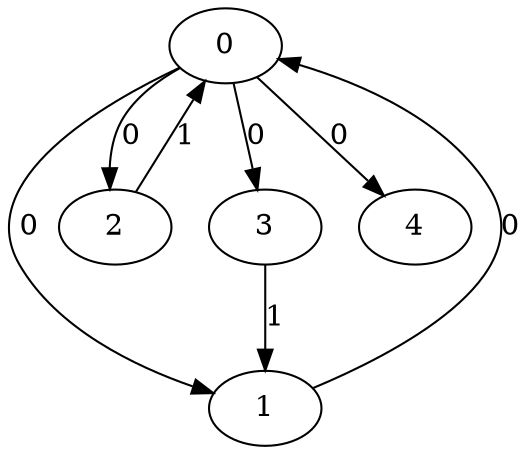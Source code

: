 // Source:114 Canonical: -1 0 0 0 0 0 -1 -1 -1 -1 1 -1 -1 -1 -1 -1 1 -1 -1 -1 -1 -1 -1 -1 -1
digraph HRA_from_114_graph_000 {
  0 -> 1 [label="0"];
  0 -> 2 [label="0"];
  0 -> 3 [label="0"];
  1 -> 0 [label="0"];
  2 -> 0 [label="1"];
  3 -> 1 [label="1"];
  0 -> 4 [label="0"];
}

// Source:114 Canonical: -1 0 0 0 0 0 -1 -1 -1 -1 1 -1 -1 -1 -1 -1 1 -1 -1 -1 0 -1 -1 -1 -1
digraph HRA_from_114_graph_001 {
  0 -> 1 [label="0"];
  0 -> 2 [label="0"];
  0 -> 3 [label="0"];
  1 -> 0 [label="0"];
  2 -> 0 [label="1"];
  3 -> 1 [label="1"];
  0 -> 4 [label="0"];
  4 -> 0 [label="0"];
}

// Source:114 Canonical: -1 0 0 0 -1 0 -1 -1 -1 0 1 -1 -1 -1 -1 -1 1 -1 -1 -1 -1 -1 -1 -1 -1
digraph HRA_from_114_graph_002 {
  0 -> 1 [label="0"];
  0 -> 2 [label="0"];
  0 -> 3 [label="0"];
  1 -> 0 [label="0"];
  2 -> 0 [label="1"];
  3 -> 1 [label="1"];
  1 -> 4 [label="0"];
}

// Source:114 Canonical: -1 0 0 0 0 0 -1 -1 -1 0 1 -1 -1 -1 -1 -1 1 -1 -1 -1 -1 -1 -1 -1 -1
digraph HRA_from_114_graph_003 {
  0 -> 1 [label="0"];
  0 -> 2 [label="0"];
  0 -> 3 [label="0"];
  1 -> 0 [label="0"];
  2 -> 0 [label="1"];
  3 -> 1 [label="1"];
  0 -> 4 [label="0"];
  1 -> 4 [label="0"];
}

// Source:114 Canonical: -1 0 0 0 -1 0 -1 -1 -1 0 1 -1 -1 -1 -1 -1 1 -1 -1 -1 0 -1 -1 -1 -1
digraph HRA_from_114_graph_004 {
  0 -> 1 [label="0"];
  0 -> 2 [label="0"];
  0 -> 3 [label="0"];
  1 -> 0 [label="0"];
  2 -> 0 [label="1"];
  3 -> 1 [label="1"];
  4 -> 0 [label="0"];
  1 -> 4 [label="0"];
}

// Source:114 Canonical: -1 0 0 0 0 0 -1 -1 -1 0 1 -1 -1 -1 -1 -1 1 -1 -1 -1 0 -1 -1 -1 -1
digraph HRA_from_114_graph_005 {
  0 -> 1 [label="0"];
  0 -> 2 [label="0"];
  0 -> 3 [label="0"];
  1 -> 0 [label="0"];
  2 -> 0 [label="1"];
  3 -> 1 [label="1"];
  0 -> 4 [label="0"];
  4 -> 0 [label="0"];
  1 -> 4 [label="0"];
}

// Source:114 Canonical: -1 0 0 0 0 0 -1 -1 -1 -1 1 -1 -1 -1 -1 -1 1 -1 -1 -1 -1 0 -1 -1 -1
digraph HRA_from_114_graph_006 {
  0 -> 1 [label="0"];
  0 -> 2 [label="0"];
  0 -> 3 [label="0"];
  1 -> 0 [label="0"];
  2 -> 0 [label="1"];
  3 -> 1 [label="1"];
  0 -> 4 [label="0"];
  4 -> 1 [label="0"];
}

// Source:114 Canonical: -1 0 0 0 0 0 -1 -1 -1 -1 1 -1 -1 -1 -1 -1 1 -1 -1 -1 0 0 -1 -1 -1
digraph HRA_from_114_graph_007 {
  0 -> 1 [label="0"];
  0 -> 2 [label="0"];
  0 -> 3 [label="0"];
  1 -> 0 [label="0"];
  2 -> 0 [label="1"];
  3 -> 1 [label="1"];
  0 -> 4 [label="0"];
  4 -> 0 [label="0"];
  4 -> 1 [label="0"];
}

// Source:114 Canonical: -1 0 0 0 -1 0 -1 -1 -1 0 1 -1 -1 -1 -1 -1 1 -1 -1 -1 -1 0 -1 -1 -1
digraph HRA_from_114_graph_008 {
  0 -> 1 [label="0"];
  0 -> 2 [label="0"];
  0 -> 3 [label="0"];
  1 -> 0 [label="0"];
  2 -> 0 [label="1"];
  3 -> 1 [label="1"];
  1 -> 4 [label="0"];
  4 -> 1 [label="0"];
}

// Source:114 Canonical: -1 0 0 0 0 0 -1 -1 -1 0 1 -1 -1 -1 -1 -1 1 -1 -1 -1 -1 0 -1 -1 -1
digraph HRA_from_114_graph_009 {
  0 -> 1 [label="0"];
  0 -> 2 [label="0"];
  0 -> 3 [label="0"];
  1 -> 0 [label="0"];
  2 -> 0 [label="1"];
  3 -> 1 [label="1"];
  0 -> 4 [label="0"];
  1 -> 4 [label="0"];
  4 -> 1 [label="0"];
}

// Source:114 Canonical: -1 0 0 0 -1 0 -1 -1 -1 0 1 -1 -1 -1 -1 -1 1 -1 -1 -1 0 0 -1 -1 -1
digraph HRA_from_114_graph_010 {
  0 -> 1 [label="0"];
  0 -> 2 [label="0"];
  0 -> 3 [label="0"];
  1 -> 0 [label="0"];
  2 -> 0 [label="1"];
  3 -> 1 [label="1"];
  4 -> 0 [label="0"];
  1 -> 4 [label="0"];
  4 -> 1 [label="0"];
}

// Source:114 Canonical: -1 0 0 0 0 0 -1 -1 -1 0 1 -1 -1 -1 -1 -1 1 -1 -1 -1 0 0 -1 -1 -1
digraph HRA_from_114_graph_011 {
  0 -> 1 [label="0"];
  0 -> 2 [label="0"];
  0 -> 3 [label="0"];
  1 -> 0 [label="0"];
  2 -> 0 [label="1"];
  3 -> 1 [label="1"];
  0 -> 4 [label="0"];
  4 -> 0 [label="0"];
  1 -> 4 [label="0"];
  4 -> 1 [label="0"];
}

// Source:114 Canonical: -1 0 0 0 -1 0 -1 -1 -1 -1 1 -1 -1 -1 0 -1 1 -1 -1 -1 -1 -1 -1 -1 -1
digraph HRA_from_114_graph_012 {
  0 -> 1 [label="0"];
  0 -> 2 [label="0"];
  0 -> 3 [label="0"];
  1 -> 0 [label="0"];
  2 -> 0 [label="1"];
  3 -> 1 [label="1"];
  2 -> 4 [label="0"];
}

// Source:114 Canonical: -1 0 0 0 0 0 -1 -1 -1 -1 1 -1 -1 -1 0 -1 1 -1 -1 -1 -1 -1 -1 -1 -1
digraph HRA_from_114_graph_013 {
  0 -> 1 [label="0"];
  0 -> 2 [label="0"];
  0 -> 3 [label="0"];
  1 -> 0 [label="0"];
  2 -> 0 [label="1"];
  3 -> 1 [label="1"];
  0 -> 4 [label="0"];
  2 -> 4 [label="0"];
}

// Source:114 Canonical: -1 0 0 0 -1 0 -1 -1 -1 -1 1 -1 -1 -1 0 -1 1 -1 -1 -1 0 -1 -1 -1 -1
digraph HRA_from_114_graph_014 {
  0 -> 1 [label="0"];
  0 -> 2 [label="0"];
  0 -> 3 [label="0"];
  1 -> 0 [label="0"];
  2 -> 0 [label="1"];
  3 -> 1 [label="1"];
  4 -> 0 [label="0"];
  2 -> 4 [label="0"];
}

// Source:114 Canonical: -1 0 0 0 0 0 -1 -1 -1 -1 1 -1 -1 -1 0 -1 1 -1 -1 -1 0 -1 -1 -1 -1
digraph HRA_from_114_graph_015 {
  0 -> 1 [label="0"];
  0 -> 2 [label="0"];
  0 -> 3 [label="0"];
  1 -> 0 [label="0"];
  2 -> 0 [label="1"];
  3 -> 1 [label="1"];
  0 -> 4 [label="0"];
  4 -> 0 [label="0"];
  2 -> 4 [label="0"];
}

// Source:114 Canonical: -1 0 0 0 -1 0 -1 -1 -1 0 1 -1 -1 -1 0 -1 1 -1 -1 -1 -1 -1 -1 -1 -1
digraph HRA_from_114_graph_016 {
  0 -> 1 [label="0"];
  0 -> 2 [label="0"];
  0 -> 3 [label="0"];
  1 -> 0 [label="0"];
  2 -> 0 [label="1"];
  3 -> 1 [label="1"];
  1 -> 4 [label="0"];
  2 -> 4 [label="0"];
}

// Source:114 Canonical: -1 0 0 0 0 0 -1 -1 -1 0 1 -1 -1 -1 0 -1 1 -1 -1 -1 -1 -1 -1 -1 -1
digraph HRA_from_114_graph_017 {
  0 -> 1 [label="0"];
  0 -> 2 [label="0"];
  0 -> 3 [label="0"];
  1 -> 0 [label="0"];
  2 -> 0 [label="1"];
  3 -> 1 [label="1"];
  0 -> 4 [label="0"];
  1 -> 4 [label="0"];
  2 -> 4 [label="0"];
}

// Source:114 Canonical: -1 0 0 0 -1 0 -1 -1 -1 0 1 -1 -1 -1 0 -1 1 -1 -1 -1 0 -1 -1 -1 -1
digraph HRA_from_114_graph_018 {
  0 -> 1 [label="0"];
  0 -> 2 [label="0"];
  0 -> 3 [label="0"];
  1 -> 0 [label="0"];
  2 -> 0 [label="1"];
  3 -> 1 [label="1"];
  4 -> 0 [label="0"];
  1 -> 4 [label="0"];
  2 -> 4 [label="0"];
}

// Source:114 Canonical: -1 0 0 0 0 0 -1 -1 -1 0 1 -1 -1 -1 0 -1 1 -1 -1 -1 0 -1 -1 -1 -1
digraph HRA_from_114_graph_019 {
  0 -> 1 [label="0"];
  0 -> 2 [label="0"];
  0 -> 3 [label="0"];
  1 -> 0 [label="0"];
  2 -> 0 [label="1"];
  3 -> 1 [label="1"];
  0 -> 4 [label="0"];
  4 -> 0 [label="0"];
  1 -> 4 [label="0"];
  2 -> 4 [label="0"];
}

// Source:114 Canonical: -1 0 0 0 -1 0 -1 -1 -1 -1 1 -1 -1 -1 0 -1 1 -1 -1 -1 -1 0 -1 -1 -1
digraph HRA_from_114_graph_020 {
  0 -> 1 [label="0"];
  0 -> 2 [label="0"];
  0 -> 3 [label="0"];
  1 -> 0 [label="0"];
  2 -> 0 [label="1"];
  3 -> 1 [label="1"];
  4 -> 1 [label="0"];
  2 -> 4 [label="0"];
}

// Source:114 Canonical: -1 0 0 0 0 0 -1 -1 -1 -1 1 -1 -1 -1 0 -1 1 -1 -1 -1 -1 0 -1 -1 -1
digraph HRA_from_114_graph_021 {
  0 -> 1 [label="0"];
  0 -> 2 [label="0"];
  0 -> 3 [label="0"];
  1 -> 0 [label="0"];
  2 -> 0 [label="1"];
  3 -> 1 [label="1"];
  0 -> 4 [label="0"];
  4 -> 1 [label="0"];
  2 -> 4 [label="0"];
}

// Source:114 Canonical: -1 0 0 0 -1 0 -1 -1 -1 -1 1 -1 -1 -1 0 -1 1 -1 -1 -1 0 0 -1 -1 -1
digraph HRA_from_114_graph_022 {
  0 -> 1 [label="0"];
  0 -> 2 [label="0"];
  0 -> 3 [label="0"];
  1 -> 0 [label="0"];
  2 -> 0 [label="1"];
  3 -> 1 [label="1"];
  4 -> 0 [label="0"];
  4 -> 1 [label="0"];
  2 -> 4 [label="0"];
}

// Source:114 Canonical: -1 0 0 0 0 0 -1 -1 -1 -1 1 -1 -1 -1 0 -1 1 -1 -1 -1 0 0 -1 -1 -1
digraph HRA_from_114_graph_023 {
  0 -> 1 [label="0"];
  0 -> 2 [label="0"];
  0 -> 3 [label="0"];
  1 -> 0 [label="0"];
  2 -> 0 [label="1"];
  3 -> 1 [label="1"];
  0 -> 4 [label="0"];
  4 -> 0 [label="0"];
  4 -> 1 [label="0"];
  2 -> 4 [label="0"];
}

// Source:114 Canonical: -1 0 0 0 -1 0 -1 -1 -1 0 1 -1 -1 -1 0 -1 1 -1 -1 -1 -1 0 -1 -1 -1
digraph HRA_from_114_graph_024 {
  0 -> 1 [label="0"];
  0 -> 2 [label="0"];
  0 -> 3 [label="0"];
  1 -> 0 [label="0"];
  2 -> 0 [label="1"];
  3 -> 1 [label="1"];
  1 -> 4 [label="0"];
  4 -> 1 [label="0"];
  2 -> 4 [label="0"];
}

// Source:114 Canonical: -1 0 0 0 0 0 -1 -1 -1 0 1 -1 -1 -1 0 -1 1 -1 -1 -1 -1 0 -1 -1 -1
digraph HRA_from_114_graph_025 {
  0 -> 1 [label="0"];
  0 -> 2 [label="0"];
  0 -> 3 [label="0"];
  1 -> 0 [label="0"];
  2 -> 0 [label="1"];
  3 -> 1 [label="1"];
  0 -> 4 [label="0"];
  1 -> 4 [label="0"];
  4 -> 1 [label="0"];
  2 -> 4 [label="0"];
}

// Source:114 Canonical: -1 0 0 0 -1 0 -1 -1 -1 0 1 -1 -1 -1 0 -1 1 -1 -1 -1 0 0 -1 -1 -1
digraph HRA_from_114_graph_026 {
  0 -> 1 [label="0"];
  0 -> 2 [label="0"];
  0 -> 3 [label="0"];
  1 -> 0 [label="0"];
  2 -> 0 [label="1"];
  3 -> 1 [label="1"];
  4 -> 0 [label="0"];
  1 -> 4 [label="0"];
  4 -> 1 [label="0"];
  2 -> 4 [label="0"];
}

// Source:114 Canonical: -1 0 0 0 0 0 -1 -1 -1 0 1 -1 -1 -1 0 -1 1 -1 -1 -1 0 0 -1 -1 -1
digraph HRA_from_114_graph_027 {
  0 -> 1 [label="0"];
  0 -> 2 [label="0"];
  0 -> 3 [label="0"];
  1 -> 0 [label="0"];
  2 -> 0 [label="1"];
  3 -> 1 [label="1"];
  0 -> 4 [label="0"];
  4 -> 0 [label="0"];
  1 -> 4 [label="0"];
  4 -> 1 [label="0"];
  2 -> 4 [label="0"];
}

// Source:114 Canonical: -1 0 0 0 0 0 -1 -1 -1 -1 1 -1 -1 -1 -1 -1 1 -1 -1 -1 -1 -1 0 -1 -1
digraph HRA_from_114_graph_028 {
  0 -> 1 [label="0"];
  0 -> 2 [label="0"];
  0 -> 3 [label="0"];
  1 -> 0 [label="0"];
  2 -> 0 [label="1"];
  3 -> 1 [label="1"];
  0 -> 4 [label="0"];
  4 -> 2 [label="0"];
}

// Source:114 Canonical: -1 0 0 0 0 0 -1 -1 -1 -1 1 -1 -1 -1 -1 -1 1 -1 -1 -1 0 -1 0 -1 -1
digraph HRA_from_114_graph_029 {
  0 -> 1 [label="0"];
  0 -> 2 [label="0"];
  0 -> 3 [label="0"];
  1 -> 0 [label="0"];
  2 -> 0 [label="1"];
  3 -> 1 [label="1"];
  0 -> 4 [label="0"];
  4 -> 0 [label="0"];
  4 -> 2 [label="0"];
}

// Source:114 Canonical: -1 0 0 0 -1 0 -1 -1 -1 0 1 -1 -1 -1 -1 -1 1 -1 -1 -1 -1 -1 0 -1 -1
digraph HRA_from_114_graph_030 {
  0 -> 1 [label="0"];
  0 -> 2 [label="0"];
  0 -> 3 [label="0"];
  1 -> 0 [label="0"];
  2 -> 0 [label="1"];
  3 -> 1 [label="1"];
  1 -> 4 [label="0"];
  4 -> 2 [label="0"];
}

// Source:114 Canonical: -1 0 0 0 0 0 -1 -1 -1 0 1 -1 -1 -1 -1 -1 1 -1 -1 -1 -1 -1 0 -1 -1
digraph HRA_from_114_graph_031 {
  0 -> 1 [label="0"];
  0 -> 2 [label="0"];
  0 -> 3 [label="0"];
  1 -> 0 [label="0"];
  2 -> 0 [label="1"];
  3 -> 1 [label="1"];
  0 -> 4 [label="0"];
  1 -> 4 [label="0"];
  4 -> 2 [label="0"];
}

// Source:114 Canonical: -1 0 0 0 -1 0 -1 -1 -1 0 1 -1 -1 -1 -1 -1 1 -1 -1 -1 0 -1 0 -1 -1
digraph HRA_from_114_graph_032 {
  0 -> 1 [label="0"];
  0 -> 2 [label="0"];
  0 -> 3 [label="0"];
  1 -> 0 [label="0"];
  2 -> 0 [label="1"];
  3 -> 1 [label="1"];
  4 -> 0 [label="0"];
  1 -> 4 [label="0"];
  4 -> 2 [label="0"];
}

// Source:114 Canonical: -1 0 0 0 0 0 -1 -1 -1 0 1 -1 -1 -1 -1 -1 1 -1 -1 -1 0 -1 0 -1 -1
digraph HRA_from_114_graph_033 {
  0 -> 1 [label="0"];
  0 -> 2 [label="0"];
  0 -> 3 [label="0"];
  1 -> 0 [label="0"];
  2 -> 0 [label="1"];
  3 -> 1 [label="1"];
  0 -> 4 [label="0"];
  4 -> 0 [label="0"];
  1 -> 4 [label="0"];
  4 -> 2 [label="0"];
}

// Source:114 Canonical: -1 0 0 0 0 0 -1 -1 -1 -1 1 -1 -1 -1 -1 -1 1 -1 -1 -1 -1 0 0 -1 -1
digraph HRA_from_114_graph_034 {
  0 -> 1 [label="0"];
  0 -> 2 [label="0"];
  0 -> 3 [label="0"];
  1 -> 0 [label="0"];
  2 -> 0 [label="1"];
  3 -> 1 [label="1"];
  0 -> 4 [label="0"];
  4 -> 1 [label="0"];
  4 -> 2 [label="0"];
}

// Source:114 Canonical: -1 0 0 0 0 0 -1 -1 -1 -1 1 -1 -1 -1 -1 -1 1 -1 -1 -1 0 0 0 -1 -1
digraph HRA_from_114_graph_035 {
  0 -> 1 [label="0"];
  0 -> 2 [label="0"];
  0 -> 3 [label="0"];
  1 -> 0 [label="0"];
  2 -> 0 [label="1"];
  3 -> 1 [label="1"];
  0 -> 4 [label="0"];
  4 -> 0 [label="0"];
  4 -> 1 [label="0"];
  4 -> 2 [label="0"];
}

// Source:114 Canonical: -1 0 0 0 -1 0 -1 -1 -1 0 1 -1 -1 -1 -1 -1 1 -1 -1 -1 -1 0 0 -1 -1
digraph HRA_from_114_graph_036 {
  0 -> 1 [label="0"];
  0 -> 2 [label="0"];
  0 -> 3 [label="0"];
  1 -> 0 [label="0"];
  2 -> 0 [label="1"];
  3 -> 1 [label="1"];
  1 -> 4 [label="0"];
  4 -> 1 [label="0"];
  4 -> 2 [label="0"];
}

// Source:114 Canonical: -1 0 0 0 0 0 -1 -1 -1 0 1 -1 -1 -1 -1 -1 1 -1 -1 -1 -1 0 0 -1 -1
digraph HRA_from_114_graph_037 {
  0 -> 1 [label="0"];
  0 -> 2 [label="0"];
  0 -> 3 [label="0"];
  1 -> 0 [label="0"];
  2 -> 0 [label="1"];
  3 -> 1 [label="1"];
  0 -> 4 [label="0"];
  1 -> 4 [label="0"];
  4 -> 1 [label="0"];
  4 -> 2 [label="0"];
}

// Source:114 Canonical: -1 0 0 0 -1 0 -1 -1 -1 0 1 -1 -1 -1 -1 -1 1 -1 -1 -1 0 0 0 -1 -1
digraph HRA_from_114_graph_038 {
  0 -> 1 [label="0"];
  0 -> 2 [label="0"];
  0 -> 3 [label="0"];
  1 -> 0 [label="0"];
  2 -> 0 [label="1"];
  3 -> 1 [label="1"];
  4 -> 0 [label="0"];
  1 -> 4 [label="0"];
  4 -> 1 [label="0"];
  4 -> 2 [label="0"];
}

// Source:114 Canonical: -1 0 0 0 0 0 -1 -1 -1 0 1 -1 -1 -1 -1 -1 1 -1 -1 -1 0 0 0 -1 -1
digraph HRA_from_114_graph_039 {
  0 -> 1 [label="0"];
  0 -> 2 [label="0"];
  0 -> 3 [label="0"];
  1 -> 0 [label="0"];
  2 -> 0 [label="1"];
  3 -> 1 [label="1"];
  0 -> 4 [label="0"];
  4 -> 0 [label="0"];
  1 -> 4 [label="0"];
  4 -> 1 [label="0"];
  4 -> 2 [label="0"];
}

// Source:114 Canonical: -1 0 0 0 -1 0 -1 -1 -1 -1 1 -1 -1 -1 0 -1 1 -1 -1 -1 -1 -1 0 -1 -1
digraph HRA_from_114_graph_040 {
  0 -> 1 [label="0"];
  0 -> 2 [label="0"];
  0 -> 3 [label="0"];
  1 -> 0 [label="0"];
  2 -> 0 [label="1"];
  3 -> 1 [label="1"];
  2 -> 4 [label="0"];
  4 -> 2 [label="0"];
}

// Source:114 Canonical: -1 0 0 0 0 0 -1 -1 -1 -1 1 -1 -1 -1 0 -1 1 -1 -1 -1 -1 -1 0 -1 -1
digraph HRA_from_114_graph_041 {
  0 -> 1 [label="0"];
  0 -> 2 [label="0"];
  0 -> 3 [label="0"];
  1 -> 0 [label="0"];
  2 -> 0 [label="1"];
  3 -> 1 [label="1"];
  0 -> 4 [label="0"];
  2 -> 4 [label="0"];
  4 -> 2 [label="0"];
}

// Source:114 Canonical: -1 0 0 0 -1 0 -1 -1 -1 -1 1 -1 -1 -1 0 -1 1 -1 -1 -1 0 -1 0 -1 -1
digraph HRA_from_114_graph_042 {
  0 -> 1 [label="0"];
  0 -> 2 [label="0"];
  0 -> 3 [label="0"];
  1 -> 0 [label="0"];
  2 -> 0 [label="1"];
  3 -> 1 [label="1"];
  4 -> 0 [label="0"];
  2 -> 4 [label="0"];
  4 -> 2 [label="0"];
}

// Source:114 Canonical: -1 0 0 0 0 0 -1 -1 -1 -1 1 -1 -1 -1 0 -1 1 -1 -1 -1 0 -1 0 -1 -1
digraph HRA_from_114_graph_043 {
  0 -> 1 [label="0"];
  0 -> 2 [label="0"];
  0 -> 3 [label="0"];
  1 -> 0 [label="0"];
  2 -> 0 [label="1"];
  3 -> 1 [label="1"];
  0 -> 4 [label="0"];
  4 -> 0 [label="0"];
  2 -> 4 [label="0"];
  4 -> 2 [label="0"];
}

// Source:114 Canonical: -1 0 0 0 -1 0 -1 -1 -1 0 1 -1 -1 -1 0 -1 1 -1 -1 -1 -1 -1 0 -1 -1
digraph HRA_from_114_graph_044 {
  0 -> 1 [label="0"];
  0 -> 2 [label="0"];
  0 -> 3 [label="0"];
  1 -> 0 [label="0"];
  2 -> 0 [label="1"];
  3 -> 1 [label="1"];
  1 -> 4 [label="0"];
  2 -> 4 [label="0"];
  4 -> 2 [label="0"];
}

// Source:114 Canonical: -1 0 0 0 0 0 -1 -1 -1 0 1 -1 -1 -1 0 -1 1 -1 -1 -1 -1 -1 0 -1 -1
digraph HRA_from_114_graph_045 {
  0 -> 1 [label="0"];
  0 -> 2 [label="0"];
  0 -> 3 [label="0"];
  1 -> 0 [label="0"];
  2 -> 0 [label="1"];
  3 -> 1 [label="1"];
  0 -> 4 [label="0"];
  1 -> 4 [label="0"];
  2 -> 4 [label="0"];
  4 -> 2 [label="0"];
}

// Source:114 Canonical: -1 0 0 0 -1 0 -1 -1 -1 0 1 -1 -1 -1 0 -1 1 -1 -1 -1 0 -1 0 -1 -1
digraph HRA_from_114_graph_046 {
  0 -> 1 [label="0"];
  0 -> 2 [label="0"];
  0 -> 3 [label="0"];
  1 -> 0 [label="0"];
  2 -> 0 [label="1"];
  3 -> 1 [label="1"];
  4 -> 0 [label="0"];
  1 -> 4 [label="0"];
  2 -> 4 [label="0"];
  4 -> 2 [label="0"];
}

// Source:114 Canonical: -1 0 0 0 0 0 -1 -1 -1 0 1 -1 -1 -1 0 -1 1 -1 -1 -1 0 -1 0 -1 -1
digraph HRA_from_114_graph_047 {
  0 -> 1 [label="0"];
  0 -> 2 [label="0"];
  0 -> 3 [label="0"];
  1 -> 0 [label="0"];
  2 -> 0 [label="1"];
  3 -> 1 [label="1"];
  0 -> 4 [label="0"];
  4 -> 0 [label="0"];
  1 -> 4 [label="0"];
  2 -> 4 [label="0"];
  4 -> 2 [label="0"];
}

// Source:114 Canonical: -1 0 0 0 -1 0 -1 -1 -1 -1 1 -1 -1 -1 0 -1 1 -1 -1 -1 -1 0 0 -1 -1
digraph HRA_from_114_graph_048 {
  0 -> 1 [label="0"];
  0 -> 2 [label="0"];
  0 -> 3 [label="0"];
  1 -> 0 [label="0"];
  2 -> 0 [label="1"];
  3 -> 1 [label="1"];
  4 -> 1 [label="0"];
  2 -> 4 [label="0"];
  4 -> 2 [label="0"];
}

// Source:114 Canonical: -1 0 0 0 0 0 -1 -1 -1 -1 1 -1 -1 -1 0 -1 1 -1 -1 -1 -1 0 0 -1 -1
digraph HRA_from_114_graph_049 {
  0 -> 1 [label="0"];
  0 -> 2 [label="0"];
  0 -> 3 [label="0"];
  1 -> 0 [label="0"];
  2 -> 0 [label="1"];
  3 -> 1 [label="1"];
  0 -> 4 [label="0"];
  4 -> 1 [label="0"];
  2 -> 4 [label="0"];
  4 -> 2 [label="0"];
}

// Source:114 Canonical: -1 0 0 0 -1 0 -1 -1 -1 -1 1 -1 -1 -1 0 -1 1 -1 -1 -1 0 0 0 -1 -1
digraph HRA_from_114_graph_050 {
  0 -> 1 [label="0"];
  0 -> 2 [label="0"];
  0 -> 3 [label="0"];
  1 -> 0 [label="0"];
  2 -> 0 [label="1"];
  3 -> 1 [label="1"];
  4 -> 0 [label="0"];
  4 -> 1 [label="0"];
  2 -> 4 [label="0"];
  4 -> 2 [label="0"];
}

// Source:114 Canonical: -1 0 0 0 0 0 -1 -1 -1 -1 1 -1 -1 -1 0 -1 1 -1 -1 -1 0 0 0 -1 -1
digraph HRA_from_114_graph_051 {
  0 -> 1 [label="0"];
  0 -> 2 [label="0"];
  0 -> 3 [label="0"];
  1 -> 0 [label="0"];
  2 -> 0 [label="1"];
  3 -> 1 [label="1"];
  0 -> 4 [label="0"];
  4 -> 0 [label="0"];
  4 -> 1 [label="0"];
  2 -> 4 [label="0"];
  4 -> 2 [label="0"];
}

// Source:114 Canonical: -1 0 0 0 -1 0 -1 -1 -1 0 1 -1 -1 -1 0 -1 1 -1 -1 -1 -1 0 0 -1 -1
digraph HRA_from_114_graph_052 {
  0 -> 1 [label="0"];
  0 -> 2 [label="0"];
  0 -> 3 [label="0"];
  1 -> 0 [label="0"];
  2 -> 0 [label="1"];
  3 -> 1 [label="1"];
  1 -> 4 [label="0"];
  4 -> 1 [label="0"];
  2 -> 4 [label="0"];
  4 -> 2 [label="0"];
}

// Source:114 Canonical: -1 0 0 0 0 0 -1 -1 -1 0 1 -1 -1 -1 0 -1 1 -1 -1 -1 -1 0 0 -1 -1
digraph HRA_from_114_graph_053 {
  0 -> 1 [label="0"];
  0 -> 2 [label="0"];
  0 -> 3 [label="0"];
  1 -> 0 [label="0"];
  2 -> 0 [label="1"];
  3 -> 1 [label="1"];
  0 -> 4 [label="0"];
  1 -> 4 [label="0"];
  4 -> 1 [label="0"];
  2 -> 4 [label="0"];
  4 -> 2 [label="0"];
}

// Source:114 Canonical: -1 0 0 0 -1 0 -1 -1 -1 0 1 -1 -1 -1 0 -1 1 -1 -1 -1 0 0 0 -1 -1
digraph HRA_from_114_graph_054 {
  0 -> 1 [label="0"];
  0 -> 2 [label="0"];
  0 -> 3 [label="0"];
  1 -> 0 [label="0"];
  2 -> 0 [label="1"];
  3 -> 1 [label="1"];
  4 -> 0 [label="0"];
  1 -> 4 [label="0"];
  4 -> 1 [label="0"];
  2 -> 4 [label="0"];
  4 -> 2 [label="0"];
}

// Source:114 Canonical: -1 0 0 0 0 0 -1 -1 -1 0 1 -1 -1 -1 0 -1 1 -1 -1 -1 0 0 0 -1 -1
digraph HRA_from_114_graph_055 {
  0 -> 1 [label="0"];
  0 -> 2 [label="0"];
  0 -> 3 [label="0"];
  1 -> 0 [label="0"];
  2 -> 0 [label="1"];
  3 -> 1 [label="1"];
  0 -> 4 [label="0"];
  4 -> 0 [label="0"];
  1 -> 4 [label="0"];
  4 -> 1 [label="0"];
  2 -> 4 [label="0"];
  4 -> 2 [label="0"];
}

// Source:114 Canonical: -1 0 0 0 -1 0 -1 -1 -1 -1 1 -1 -1 -1 -1 -1 1 -1 -1 0 -1 -1 -1 -1 -1
digraph HRA_from_114_graph_056 {
  0 -> 1 [label="0"];
  0 -> 2 [label="0"];
  0 -> 3 [label="0"];
  1 -> 0 [label="0"];
  2 -> 0 [label="1"];
  3 -> 1 [label="1"];
  3 -> 4 [label="0"];
}

// Source:114 Canonical: -1 0 0 0 0 0 -1 -1 -1 -1 1 -1 -1 -1 -1 -1 1 -1 -1 0 -1 -1 -1 -1 -1
digraph HRA_from_114_graph_057 {
  0 -> 1 [label="0"];
  0 -> 2 [label="0"];
  0 -> 3 [label="0"];
  1 -> 0 [label="0"];
  2 -> 0 [label="1"];
  3 -> 1 [label="1"];
  0 -> 4 [label="0"];
  3 -> 4 [label="0"];
}

// Source:114 Canonical: -1 0 0 0 -1 0 -1 -1 -1 -1 1 -1 -1 -1 -1 -1 1 -1 -1 0 0 -1 -1 -1 -1
digraph HRA_from_114_graph_058 {
  0 -> 1 [label="0"];
  0 -> 2 [label="0"];
  0 -> 3 [label="0"];
  1 -> 0 [label="0"];
  2 -> 0 [label="1"];
  3 -> 1 [label="1"];
  4 -> 0 [label="0"];
  3 -> 4 [label="0"];
}

// Source:114 Canonical: -1 0 0 0 0 0 -1 -1 -1 -1 1 -1 -1 -1 -1 -1 1 -1 -1 0 0 -1 -1 -1 -1
digraph HRA_from_114_graph_059 {
  0 -> 1 [label="0"];
  0 -> 2 [label="0"];
  0 -> 3 [label="0"];
  1 -> 0 [label="0"];
  2 -> 0 [label="1"];
  3 -> 1 [label="1"];
  0 -> 4 [label="0"];
  4 -> 0 [label="0"];
  3 -> 4 [label="0"];
}

// Source:114 Canonical: -1 0 0 0 -1 0 -1 -1 -1 0 1 -1 -1 -1 -1 -1 1 -1 -1 0 -1 -1 -1 -1 -1
digraph HRA_from_114_graph_060 {
  0 -> 1 [label="0"];
  0 -> 2 [label="0"];
  0 -> 3 [label="0"];
  1 -> 0 [label="0"];
  2 -> 0 [label="1"];
  3 -> 1 [label="1"];
  1 -> 4 [label="0"];
  3 -> 4 [label="0"];
}

// Source:114 Canonical: -1 0 0 0 0 0 -1 -1 -1 0 1 -1 -1 -1 -1 -1 1 -1 -1 0 -1 -1 -1 -1 -1
digraph HRA_from_114_graph_061 {
  0 -> 1 [label="0"];
  0 -> 2 [label="0"];
  0 -> 3 [label="0"];
  1 -> 0 [label="0"];
  2 -> 0 [label="1"];
  3 -> 1 [label="1"];
  0 -> 4 [label="0"];
  1 -> 4 [label="0"];
  3 -> 4 [label="0"];
}

// Source:114 Canonical: -1 0 0 0 -1 0 -1 -1 -1 0 1 -1 -1 -1 -1 -1 1 -1 -1 0 0 -1 -1 -1 -1
digraph HRA_from_114_graph_062 {
  0 -> 1 [label="0"];
  0 -> 2 [label="0"];
  0 -> 3 [label="0"];
  1 -> 0 [label="0"];
  2 -> 0 [label="1"];
  3 -> 1 [label="1"];
  4 -> 0 [label="0"];
  1 -> 4 [label="0"];
  3 -> 4 [label="0"];
}

// Source:114 Canonical: -1 0 0 0 0 0 -1 -1 -1 0 1 -1 -1 -1 -1 -1 1 -1 -1 0 0 -1 -1 -1 -1
digraph HRA_from_114_graph_063 {
  0 -> 1 [label="0"];
  0 -> 2 [label="0"];
  0 -> 3 [label="0"];
  1 -> 0 [label="0"];
  2 -> 0 [label="1"];
  3 -> 1 [label="1"];
  0 -> 4 [label="0"];
  4 -> 0 [label="0"];
  1 -> 4 [label="0"];
  3 -> 4 [label="0"];
}

// Source:114 Canonical: -1 0 0 0 -1 0 -1 -1 -1 -1 1 -1 -1 -1 -1 -1 1 -1 -1 0 -1 0 -1 -1 -1
digraph HRA_from_114_graph_064 {
  0 -> 1 [label="0"];
  0 -> 2 [label="0"];
  0 -> 3 [label="0"];
  1 -> 0 [label="0"];
  2 -> 0 [label="1"];
  3 -> 1 [label="1"];
  4 -> 1 [label="0"];
  3 -> 4 [label="0"];
}

// Source:114 Canonical: -1 0 0 0 0 0 -1 -1 -1 -1 1 -1 -1 -1 -1 -1 1 -1 -1 0 -1 0 -1 -1 -1
digraph HRA_from_114_graph_065 {
  0 -> 1 [label="0"];
  0 -> 2 [label="0"];
  0 -> 3 [label="0"];
  1 -> 0 [label="0"];
  2 -> 0 [label="1"];
  3 -> 1 [label="1"];
  0 -> 4 [label="0"];
  4 -> 1 [label="0"];
  3 -> 4 [label="0"];
}

// Source:114 Canonical: -1 0 0 0 -1 0 -1 -1 -1 -1 1 -1 -1 -1 -1 -1 1 -1 -1 0 0 0 -1 -1 -1
digraph HRA_from_114_graph_066 {
  0 -> 1 [label="0"];
  0 -> 2 [label="0"];
  0 -> 3 [label="0"];
  1 -> 0 [label="0"];
  2 -> 0 [label="1"];
  3 -> 1 [label="1"];
  4 -> 0 [label="0"];
  4 -> 1 [label="0"];
  3 -> 4 [label="0"];
}

// Source:114 Canonical: -1 0 0 0 0 0 -1 -1 -1 -1 1 -1 -1 -1 -1 -1 1 -1 -1 0 0 0 -1 -1 -1
digraph HRA_from_114_graph_067 {
  0 -> 1 [label="0"];
  0 -> 2 [label="0"];
  0 -> 3 [label="0"];
  1 -> 0 [label="0"];
  2 -> 0 [label="1"];
  3 -> 1 [label="1"];
  0 -> 4 [label="0"];
  4 -> 0 [label="0"];
  4 -> 1 [label="0"];
  3 -> 4 [label="0"];
}

// Source:114 Canonical: -1 0 0 0 -1 0 -1 -1 -1 0 1 -1 -1 -1 -1 -1 1 -1 -1 0 -1 0 -1 -1 -1
digraph HRA_from_114_graph_068 {
  0 -> 1 [label="0"];
  0 -> 2 [label="0"];
  0 -> 3 [label="0"];
  1 -> 0 [label="0"];
  2 -> 0 [label="1"];
  3 -> 1 [label="1"];
  1 -> 4 [label="0"];
  4 -> 1 [label="0"];
  3 -> 4 [label="0"];
}

// Source:114 Canonical: -1 0 0 0 0 0 -1 -1 -1 0 1 -1 -1 -1 -1 -1 1 -1 -1 0 -1 0 -1 -1 -1
digraph HRA_from_114_graph_069 {
  0 -> 1 [label="0"];
  0 -> 2 [label="0"];
  0 -> 3 [label="0"];
  1 -> 0 [label="0"];
  2 -> 0 [label="1"];
  3 -> 1 [label="1"];
  0 -> 4 [label="0"];
  1 -> 4 [label="0"];
  4 -> 1 [label="0"];
  3 -> 4 [label="0"];
}

// Source:114 Canonical: -1 0 0 0 -1 0 -1 -1 -1 0 1 -1 -1 -1 -1 -1 1 -1 -1 0 0 0 -1 -1 -1
digraph HRA_from_114_graph_070 {
  0 -> 1 [label="0"];
  0 -> 2 [label="0"];
  0 -> 3 [label="0"];
  1 -> 0 [label="0"];
  2 -> 0 [label="1"];
  3 -> 1 [label="1"];
  4 -> 0 [label="0"];
  1 -> 4 [label="0"];
  4 -> 1 [label="0"];
  3 -> 4 [label="0"];
}

// Source:114 Canonical: -1 0 0 0 0 0 -1 -1 -1 0 1 -1 -1 -1 -1 -1 1 -1 -1 0 0 0 -1 -1 -1
digraph HRA_from_114_graph_071 {
  0 -> 1 [label="0"];
  0 -> 2 [label="0"];
  0 -> 3 [label="0"];
  1 -> 0 [label="0"];
  2 -> 0 [label="1"];
  3 -> 1 [label="1"];
  0 -> 4 [label="0"];
  4 -> 0 [label="0"];
  1 -> 4 [label="0"];
  4 -> 1 [label="0"];
  3 -> 4 [label="0"];
}

// Source:114 Canonical: -1 0 0 0 -1 0 -1 -1 -1 -1 1 -1 -1 -1 0 -1 1 -1 -1 0 -1 -1 -1 -1 -1
digraph HRA_from_114_graph_072 {
  0 -> 1 [label="0"];
  0 -> 2 [label="0"];
  0 -> 3 [label="0"];
  1 -> 0 [label="0"];
  2 -> 0 [label="1"];
  3 -> 1 [label="1"];
  2 -> 4 [label="0"];
  3 -> 4 [label="0"];
}

// Source:114 Canonical: -1 0 0 0 0 0 -1 -1 -1 -1 1 -1 -1 -1 0 -1 1 -1 -1 0 -1 -1 -1 -1 -1
digraph HRA_from_114_graph_073 {
  0 -> 1 [label="0"];
  0 -> 2 [label="0"];
  0 -> 3 [label="0"];
  1 -> 0 [label="0"];
  2 -> 0 [label="1"];
  3 -> 1 [label="1"];
  0 -> 4 [label="0"];
  2 -> 4 [label="0"];
  3 -> 4 [label="0"];
}

// Source:114 Canonical: -1 0 0 0 -1 0 -1 -1 -1 -1 1 -1 -1 -1 0 -1 1 -1 -1 0 0 -1 -1 -1 -1
digraph HRA_from_114_graph_074 {
  0 -> 1 [label="0"];
  0 -> 2 [label="0"];
  0 -> 3 [label="0"];
  1 -> 0 [label="0"];
  2 -> 0 [label="1"];
  3 -> 1 [label="1"];
  4 -> 0 [label="0"];
  2 -> 4 [label="0"];
  3 -> 4 [label="0"];
}

// Source:114 Canonical: -1 0 0 0 0 0 -1 -1 -1 -1 1 -1 -1 -1 0 -1 1 -1 -1 0 0 -1 -1 -1 -1
digraph HRA_from_114_graph_075 {
  0 -> 1 [label="0"];
  0 -> 2 [label="0"];
  0 -> 3 [label="0"];
  1 -> 0 [label="0"];
  2 -> 0 [label="1"];
  3 -> 1 [label="1"];
  0 -> 4 [label="0"];
  4 -> 0 [label="0"];
  2 -> 4 [label="0"];
  3 -> 4 [label="0"];
}

// Source:114 Canonical: -1 0 0 0 -1 0 -1 -1 -1 0 1 -1 -1 -1 0 -1 1 -1 -1 0 -1 -1 -1 -1 -1
digraph HRA_from_114_graph_076 {
  0 -> 1 [label="0"];
  0 -> 2 [label="0"];
  0 -> 3 [label="0"];
  1 -> 0 [label="0"];
  2 -> 0 [label="1"];
  3 -> 1 [label="1"];
  1 -> 4 [label="0"];
  2 -> 4 [label="0"];
  3 -> 4 [label="0"];
}

// Source:114 Canonical: -1 0 0 0 0 0 -1 -1 -1 0 1 -1 -1 -1 0 -1 1 -1 -1 0 -1 -1 -1 -1 -1
digraph HRA_from_114_graph_077 {
  0 -> 1 [label="0"];
  0 -> 2 [label="0"];
  0 -> 3 [label="0"];
  1 -> 0 [label="0"];
  2 -> 0 [label="1"];
  3 -> 1 [label="1"];
  0 -> 4 [label="0"];
  1 -> 4 [label="0"];
  2 -> 4 [label="0"];
  3 -> 4 [label="0"];
}

// Source:114 Canonical: -1 0 0 0 -1 0 -1 -1 -1 0 1 -1 -1 -1 0 -1 1 -1 -1 0 0 -1 -1 -1 -1
digraph HRA_from_114_graph_078 {
  0 -> 1 [label="0"];
  0 -> 2 [label="0"];
  0 -> 3 [label="0"];
  1 -> 0 [label="0"];
  2 -> 0 [label="1"];
  3 -> 1 [label="1"];
  4 -> 0 [label="0"];
  1 -> 4 [label="0"];
  2 -> 4 [label="0"];
  3 -> 4 [label="0"];
}

// Source:114 Canonical: -1 0 0 0 0 0 -1 -1 -1 0 1 -1 -1 -1 0 -1 1 -1 -1 0 0 -1 -1 -1 -1
digraph HRA_from_114_graph_079 {
  0 -> 1 [label="0"];
  0 -> 2 [label="0"];
  0 -> 3 [label="0"];
  1 -> 0 [label="0"];
  2 -> 0 [label="1"];
  3 -> 1 [label="1"];
  0 -> 4 [label="0"];
  4 -> 0 [label="0"];
  1 -> 4 [label="0"];
  2 -> 4 [label="0"];
  3 -> 4 [label="0"];
}

// Source:114 Canonical: -1 0 0 0 -1 0 -1 -1 -1 -1 1 -1 -1 -1 0 -1 1 -1 -1 0 -1 0 -1 -1 -1
digraph HRA_from_114_graph_080 {
  0 -> 1 [label="0"];
  0 -> 2 [label="0"];
  0 -> 3 [label="0"];
  1 -> 0 [label="0"];
  2 -> 0 [label="1"];
  3 -> 1 [label="1"];
  4 -> 1 [label="0"];
  2 -> 4 [label="0"];
  3 -> 4 [label="0"];
}

// Source:114 Canonical: -1 0 0 0 0 0 -1 -1 -1 -1 1 -1 -1 -1 0 -1 1 -1 -1 0 -1 0 -1 -1 -1
digraph HRA_from_114_graph_081 {
  0 -> 1 [label="0"];
  0 -> 2 [label="0"];
  0 -> 3 [label="0"];
  1 -> 0 [label="0"];
  2 -> 0 [label="1"];
  3 -> 1 [label="1"];
  0 -> 4 [label="0"];
  4 -> 1 [label="0"];
  2 -> 4 [label="0"];
  3 -> 4 [label="0"];
}

// Source:114 Canonical: -1 0 0 0 -1 0 -1 -1 -1 -1 1 -1 -1 -1 0 -1 1 -1 -1 0 0 0 -1 -1 -1
digraph HRA_from_114_graph_082 {
  0 -> 1 [label="0"];
  0 -> 2 [label="0"];
  0 -> 3 [label="0"];
  1 -> 0 [label="0"];
  2 -> 0 [label="1"];
  3 -> 1 [label="1"];
  4 -> 0 [label="0"];
  4 -> 1 [label="0"];
  2 -> 4 [label="0"];
  3 -> 4 [label="0"];
}

// Source:114 Canonical: -1 0 0 0 0 0 -1 -1 -1 -1 1 -1 -1 -1 0 -1 1 -1 -1 0 0 0 -1 -1 -1
digraph HRA_from_114_graph_083 {
  0 -> 1 [label="0"];
  0 -> 2 [label="0"];
  0 -> 3 [label="0"];
  1 -> 0 [label="0"];
  2 -> 0 [label="1"];
  3 -> 1 [label="1"];
  0 -> 4 [label="0"];
  4 -> 0 [label="0"];
  4 -> 1 [label="0"];
  2 -> 4 [label="0"];
  3 -> 4 [label="0"];
}

// Source:114 Canonical: -1 0 0 0 -1 0 -1 -1 -1 0 1 -1 -1 -1 0 -1 1 -1 -1 0 -1 0 -1 -1 -1
digraph HRA_from_114_graph_084 {
  0 -> 1 [label="0"];
  0 -> 2 [label="0"];
  0 -> 3 [label="0"];
  1 -> 0 [label="0"];
  2 -> 0 [label="1"];
  3 -> 1 [label="1"];
  1 -> 4 [label="0"];
  4 -> 1 [label="0"];
  2 -> 4 [label="0"];
  3 -> 4 [label="0"];
}

// Source:114 Canonical: -1 0 0 0 0 0 -1 -1 -1 0 1 -1 -1 -1 0 -1 1 -1 -1 0 -1 0 -1 -1 -1
digraph HRA_from_114_graph_085 {
  0 -> 1 [label="0"];
  0 -> 2 [label="0"];
  0 -> 3 [label="0"];
  1 -> 0 [label="0"];
  2 -> 0 [label="1"];
  3 -> 1 [label="1"];
  0 -> 4 [label="0"];
  1 -> 4 [label="0"];
  4 -> 1 [label="0"];
  2 -> 4 [label="0"];
  3 -> 4 [label="0"];
}

// Source:114 Canonical: -1 0 0 0 -1 0 -1 -1 -1 0 1 -1 -1 -1 0 -1 1 -1 -1 0 0 0 -1 -1 -1
digraph HRA_from_114_graph_086 {
  0 -> 1 [label="0"];
  0 -> 2 [label="0"];
  0 -> 3 [label="0"];
  1 -> 0 [label="0"];
  2 -> 0 [label="1"];
  3 -> 1 [label="1"];
  4 -> 0 [label="0"];
  1 -> 4 [label="0"];
  4 -> 1 [label="0"];
  2 -> 4 [label="0"];
  3 -> 4 [label="0"];
}

// Source:114 Canonical: -1 0 0 0 0 0 -1 -1 -1 0 1 -1 -1 -1 0 -1 1 -1 -1 0 0 0 -1 -1 -1
digraph HRA_from_114_graph_087 {
  0 -> 1 [label="0"];
  0 -> 2 [label="0"];
  0 -> 3 [label="0"];
  1 -> 0 [label="0"];
  2 -> 0 [label="1"];
  3 -> 1 [label="1"];
  0 -> 4 [label="0"];
  4 -> 0 [label="0"];
  1 -> 4 [label="0"];
  4 -> 1 [label="0"];
  2 -> 4 [label="0"];
  3 -> 4 [label="0"];
}

// Source:114 Canonical: -1 0 0 0 -1 0 -1 -1 -1 -1 1 -1 -1 -1 -1 -1 1 -1 -1 0 -1 -1 0 -1 -1
digraph HRA_from_114_graph_088 {
  0 -> 1 [label="0"];
  0 -> 2 [label="0"];
  0 -> 3 [label="0"];
  1 -> 0 [label="0"];
  2 -> 0 [label="1"];
  3 -> 1 [label="1"];
  4 -> 2 [label="0"];
  3 -> 4 [label="0"];
}

// Source:114 Canonical: -1 0 0 0 0 0 -1 -1 -1 -1 1 -1 -1 -1 -1 -1 1 -1 -1 0 -1 -1 0 -1 -1
digraph HRA_from_114_graph_089 {
  0 -> 1 [label="0"];
  0 -> 2 [label="0"];
  0 -> 3 [label="0"];
  1 -> 0 [label="0"];
  2 -> 0 [label="1"];
  3 -> 1 [label="1"];
  0 -> 4 [label="0"];
  4 -> 2 [label="0"];
  3 -> 4 [label="0"];
}

// Source:114 Canonical: -1 0 0 0 -1 0 -1 -1 -1 -1 1 -1 -1 -1 -1 -1 1 -1 -1 0 0 -1 0 -1 -1
digraph HRA_from_114_graph_090 {
  0 -> 1 [label="0"];
  0 -> 2 [label="0"];
  0 -> 3 [label="0"];
  1 -> 0 [label="0"];
  2 -> 0 [label="1"];
  3 -> 1 [label="1"];
  4 -> 0 [label="0"];
  4 -> 2 [label="0"];
  3 -> 4 [label="0"];
}

// Source:114 Canonical: -1 0 0 0 0 0 -1 -1 -1 -1 1 -1 -1 -1 -1 -1 1 -1 -1 0 0 -1 0 -1 -1
digraph HRA_from_114_graph_091 {
  0 -> 1 [label="0"];
  0 -> 2 [label="0"];
  0 -> 3 [label="0"];
  1 -> 0 [label="0"];
  2 -> 0 [label="1"];
  3 -> 1 [label="1"];
  0 -> 4 [label="0"];
  4 -> 0 [label="0"];
  4 -> 2 [label="0"];
  3 -> 4 [label="0"];
}

// Source:114 Canonical: -1 0 0 0 -1 0 -1 -1 -1 0 1 -1 -1 -1 -1 -1 1 -1 -1 0 -1 -1 0 -1 -1
digraph HRA_from_114_graph_092 {
  0 -> 1 [label="0"];
  0 -> 2 [label="0"];
  0 -> 3 [label="0"];
  1 -> 0 [label="0"];
  2 -> 0 [label="1"];
  3 -> 1 [label="1"];
  1 -> 4 [label="0"];
  4 -> 2 [label="0"];
  3 -> 4 [label="0"];
}

// Source:114 Canonical: -1 0 0 0 0 0 -1 -1 -1 0 1 -1 -1 -1 -1 -1 1 -1 -1 0 -1 -1 0 -1 -1
digraph HRA_from_114_graph_093 {
  0 -> 1 [label="0"];
  0 -> 2 [label="0"];
  0 -> 3 [label="0"];
  1 -> 0 [label="0"];
  2 -> 0 [label="1"];
  3 -> 1 [label="1"];
  0 -> 4 [label="0"];
  1 -> 4 [label="0"];
  4 -> 2 [label="0"];
  3 -> 4 [label="0"];
}

// Source:114 Canonical: -1 0 0 0 -1 0 -1 -1 -1 0 1 -1 -1 -1 -1 -1 1 -1 -1 0 0 -1 0 -1 -1
digraph HRA_from_114_graph_094 {
  0 -> 1 [label="0"];
  0 -> 2 [label="0"];
  0 -> 3 [label="0"];
  1 -> 0 [label="0"];
  2 -> 0 [label="1"];
  3 -> 1 [label="1"];
  4 -> 0 [label="0"];
  1 -> 4 [label="0"];
  4 -> 2 [label="0"];
  3 -> 4 [label="0"];
}

// Source:114 Canonical: -1 0 0 0 0 0 -1 -1 -1 0 1 -1 -1 -1 -1 -1 1 -1 -1 0 0 -1 0 -1 -1
digraph HRA_from_114_graph_095 {
  0 -> 1 [label="0"];
  0 -> 2 [label="0"];
  0 -> 3 [label="0"];
  1 -> 0 [label="0"];
  2 -> 0 [label="1"];
  3 -> 1 [label="1"];
  0 -> 4 [label="0"];
  4 -> 0 [label="0"];
  1 -> 4 [label="0"];
  4 -> 2 [label="0"];
  3 -> 4 [label="0"];
}

// Source:114 Canonical: -1 0 0 0 -1 0 -1 -1 -1 -1 1 -1 -1 -1 -1 -1 1 -1 -1 0 -1 0 0 -1 -1
digraph HRA_from_114_graph_096 {
  0 -> 1 [label="0"];
  0 -> 2 [label="0"];
  0 -> 3 [label="0"];
  1 -> 0 [label="0"];
  2 -> 0 [label="1"];
  3 -> 1 [label="1"];
  4 -> 1 [label="0"];
  4 -> 2 [label="0"];
  3 -> 4 [label="0"];
}

// Source:114 Canonical: -1 0 0 0 0 0 -1 -1 -1 -1 1 -1 -1 -1 -1 -1 1 -1 -1 0 -1 0 0 -1 -1
digraph HRA_from_114_graph_097 {
  0 -> 1 [label="0"];
  0 -> 2 [label="0"];
  0 -> 3 [label="0"];
  1 -> 0 [label="0"];
  2 -> 0 [label="1"];
  3 -> 1 [label="1"];
  0 -> 4 [label="0"];
  4 -> 1 [label="0"];
  4 -> 2 [label="0"];
  3 -> 4 [label="0"];
}

// Source:114 Canonical: -1 0 0 0 -1 0 -1 -1 -1 -1 1 -1 -1 -1 -1 -1 1 -1 -1 0 0 0 0 -1 -1
digraph HRA_from_114_graph_098 {
  0 -> 1 [label="0"];
  0 -> 2 [label="0"];
  0 -> 3 [label="0"];
  1 -> 0 [label="0"];
  2 -> 0 [label="1"];
  3 -> 1 [label="1"];
  4 -> 0 [label="0"];
  4 -> 1 [label="0"];
  4 -> 2 [label="0"];
  3 -> 4 [label="0"];
}

// Source:114 Canonical: -1 0 0 0 0 0 -1 -1 -1 -1 1 -1 -1 -1 -1 -1 1 -1 -1 0 0 0 0 -1 -1
digraph HRA_from_114_graph_099 {
  0 -> 1 [label="0"];
  0 -> 2 [label="0"];
  0 -> 3 [label="0"];
  1 -> 0 [label="0"];
  2 -> 0 [label="1"];
  3 -> 1 [label="1"];
  0 -> 4 [label="0"];
  4 -> 0 [label="0"];
  4 -> 1 [label="0"];
  4 -> 2 [label="0"];
  3 -> 4 [label="0"];
}

// Source:114 Canonical: -1 0 0 0 -1 0 -1 -1 -1 0 1 -1 -1 -1 -1 -1 1 -1 -1 0 -1 0 0 -1 -1
digraph HRA_from_114_graph_100 {
  0 -> 1 [label="0"];
  0 -> 2 [label="0"];
  0 -> 3 [label="0"];
  1 -> 0 [label="0"];
  2 -> 0 [label="1"];
  3 -> 1 [label="1"];
  1 -> 4 [label="0"];
  4 -> 1 [label="0"];
  4 -> 2 [label="0"];
  3 -> 4 [label="0"];
}

// Source:114 Canonical: -1 0 0 0 0 0 -1 -1 -1 0 1 -1 -1 -1 -1 -1 1 -1 -1 0 -1 0 0 -1 -1
digraph HRA_from_114_graph_101 {
  0 -> 1 [label="0"];
  0 -> 2 [label="0"];
  0 -> 3 [label="0"];
  1 -> 0 [label="0"];
  2 -> 0 [label="1"];
  3 -> 1 [label="1"];
  0 -> 4 [label="0"];
  1 -> 4 [label="0"];
  4 -> 1 [label="0"];
  4 -> 2 [label="0"];
  3 -> 4 [label="0"];
}

// Source:114 Canonical: -1 0 0 0 -1 0 -1 -1 -1 0 1 -1 -1 -1 -1 -1 1 -1 -1 0 0 0 0 -1 -1
digraph HRA_from_114_graph_102 {
  0 -> 1 [label="0"];
  0 -> 2 [label="0"];
  0 -> 3 [label="0"];
  1 -> 0 [label="0"];
  2 -> 0 [label="1"];
  3 -> 1 [label="1"];
  4 -> 0 [label="0"];
  1 -> 4 [label="0"];
  4 -> 1 [label="0"];
  4 -> 2 [label="0"];
  3 -> 4 [label="0"];
}

// Source:114 Canonical: -1 0 0 0 0 0 -1 -1 -1 0 1 -1 -1 -1 -1 -1 1 -1 -1 0 0 0 0 -1 -1
digraph HRA_from_114_graph_103 {
  0 -> 1 [label="0"];
  0 -> 2 [label="0"];
  0 -> 3 [label="0"];
  1 -> 0 [label="0"];
  2 -> 0 [label="1"];
  3 -> 1 [label="1"];
  0 -> 4 [label="0"];
  4 -> 0 [label="0"];
  1 -> 4 [label="0"];
  4 -> 1 [label="0"];
  4 -> 2 [label="0"];
  3 -> 4 [label="0"];
}

// Source:114 Canonical: -1 0 0 0 -1 0 -1 -1 -1 -1 1 -1 -1 -1 0 -1 1 -1 -1 0 -1 -1 0 -1 -1
digraph HRA_from_114_graph_104 {
  0 -> 1 [label="0"];
  0 -> 2 [label="0"];
  0 -> 3 [label="0"];
  1 -> 0 [label="0"];
  2 -> 0 [label="1"];
  3 -> 1 [label="1"];
  2 -> 4 [label="0"];
  4 -> 2 [label="0"];
  3 -> 4 [label="0"];
}

// Source:114 Canonical: -1 0 0 0 0 0 -1 -1 -1 -1 1 -1 -1 -1 0 -1 1 -1 -1 0 -1 -1 0 -1 -1
digraph HRA_from_114_graph_105 {
  0 -> 1 [label="0"];
  0 -> 2 [label="0"];
  0 -> 3 [label="0"];
  1 -> 0 [label="0"];
  2 -> 0 [label="1"];
  3 -> 1 [label="1"];
  0 -> 4 [label="0"];
  2 -> 4 [label="0"];
  4 -> 2 [label="0"];
  3 -> 4 [label="0"];
}

// Source:114 Canonical: -1 0 0 0 -1 0 -1 -1 -1 -1 1 -1 -1 -1 0 -1 1 -1 -1 0 0 -1 0 -1 -1
digraph HRA_from_114_graph_106 {
  0 -> 1 [label="0"];
  0 -> 2 [label="0"];
  0 -> 3 [label="0"];
  1 -> 0 [label="0"];
  2 -> 0 [label="1"];
  3 -> 1 [label="1"];
  4 -> 0 [label="0"];
  2 -> 4 [label="0"];
  4 -> 2 [label="0"];
  3 -> 4 [label="0"];
}

// Source:114 Canonical: -1 0 0 0 0 0 -1 -1 -1 -1 1 -1 -1 -1 0 -1 1 -1 -1 0 0 -1 0 -1 -1
digraph HRA_from_114_graph_107 {
  0 -> 1 [label="0"];
  0 -> 2 [label="0"];
  0 -> 3 [label="0"];
  1 -> 0 [label="0"];
  2 -> 0 [label="1"];
  3 -> 1 [label="1"];
  0 -> 4 [label="0"];
  4 -> 0 [label="0"];
  2 -> 4 [label="0"];
  4 -> 2 [label="0"];
  3 -> 4 [label="0"];
}

// Source:114 Canonical: -1 0 0 0 -1 0 -1 -1 -1 0 1 -1 -1 -1 0 -1 1 -1 -1 0 -1 -1 0 -1 -1
digraph HRA_from_114_graph_108 {
  0 -> 1 [label="0"];
  0 -> 2 [label="0"];
  0 -> 3 [label="0"];
  1 -> 0 [label="0"];
  2 -> 0 [label="1"];
  3 -> 1 [label="1"];
  1 -> 4 [label="0"];
  2 -> 4 [label="0"];
  4 -> 2 [label="0"];
  3 -> 4 [label="0"];
}

// Source:114 Canonical: -1 0 0 0 0 0 -1 -1 -1 0 1 -1 -1 -1 0 -1 1 -1 -1 0 -1 -1 0 -1 -1
digraph HRA_from_114_graph_109 {
  0 -> 1 [label="0"];
  0 -> 2 [label="0"];
  0 -> 3 [label="0"];
  1 -> 0 [label="0"];
  2 -> 0 [label="1"];
  3 -> 1 [label="1"];
  0 -> 4 [label="0"];
  1 -> 4 [label="0"];
  2 -> 4 [label="0"];
  4 -> 2 [label="0"];
  3 -> 4 [label="0"];
}

// Source:114 Canonical: -1 0 0 0 -1 0 -1 -1 -1 0 1 -1 -1 -1 0 -1 1 -1 -1 0 0 -1 0 -1 -1
digraph HRA_from_114_graph_110 {
  0 -> 1 [label="0"];
  0 -> 2 [label="0"];
  0 -> 3 [label="0"];
  1 -> 0 [label="0"];
  2 -> 0 [label="1"];
  3 -> 1 [label="1"];
  4 -> 0 [label="0"];
  1 -> 4 [label="0"];
  2 -> 4 [label="0"];
  4 -> 2 [label="0"];
  3 -> 4 [label="0"];
}

// Source:114 Canonical: -1 0 0 0 0 0 -1 -1 -1 0 1 -1 -1 -1 0 -1 1 -1 -1 0 0 -1 0 -1 -1
digraph HRA_from_114_graph_111 {
  0 -> 1 [label="0"];
  0 -> 2 [label="0"];
  0 -> 3 [label="0"];
  1 -> 0 [label="0"];
  2 -> 0 [label="1"];
  3 -> 1 [label="1"];
  0 -> 4 [label="0"];
  4 -> 0 [label="0"];
  1 -> 4 [label="0"];
  2 -> 4 [label="0"];
  4 -> 2 [label="0"];
  3 -> 4 [label="0"];
}

// Source:114 Canonical: -1 0 0 0 -1 0 -1 -1 -1 -1 1 -1 -1 -1 0 -1 1 -1 -1 0 -1 0 0 -1 -1
digraph HRA_from_114_graph_112 {
  0 -> 1 [label="0"];
  0 -> 2 [label="0"];
  0 -> 3 [label="0"];
  1 -> 0 [label="0"];
  2 -> 0 [label="1"];
  3 -> 1 [label="1"];
  4 -> 1 [label="0"];
  2 -> 4 [label="0"];
  4 -> 2 [label="0"];
  3 -> 4 [label="0"];
}

// Source:114 Canonical: -1 0 0 0 0 0 -1 -1 -1 -1 1 -1 -1 -1 0 -1 1 -1 -1 0 -1 0 0 -1 -1
digraph HRA_from_114_graph_113 {
  0 -> 1 [label="0"];
  0 -> 2 [label="0"];
  0 -> 3 [label="0"];
  1 -> 0 [label="0"];
  2 -> 0 [label="1"];
  3 -> 1 [label="1"];
  0 -> 4 [label="0"];
  4 -> 1 [label="0"];
  2 -> 4 [label="0"];
  4 -> 2 [label="0"];
  3 -> 4 [label="0"];
}

// Source:114 Canonical: -1 0 0 0 -1 0 -1 -1 -1 -1 1 -1 -1 -1 0 -1 1 -1 -1 0 0 0 0 -1 -1
digraph HRA_from_114_graph_114 {
  0 -> 1 [label="0"];
  0 -> 2 [label="0"];
  0 -> 3 [label="0"];
  1 -> 0 [label="0"];
  2 -> 0 [label="1"];
  3 -> 1 [label="1"];
  4 -> 0 [label="0"];
  4 -> 1 [label="0"];
  2 -> 4 [label="0"];
  4 -> 2 [label="0"];
  3 -> 4 [label="0"];
}

// Source:114 Canonical: -1 0 0 0 0 0 -1 -1 -1 -1 1 -1 -1 -1 0 -1 1 -1 -1 0 0 0 0 -1 -1
digraph HRA_from_114_graph_115 {
  0 -> 1 [label="0"];
  0 -> 2 [label="0"];
  0 -> 3 [label="0"];
  1 -> 0 [label="0"];
  2 -> 0 [label="1"];
  3 -> 1 [label="1"];
  0 -> 4 [label="0"];
  4 -> 0 [label="0"];
  4 -> 1 [label="0"];
  2 -> 4 [label="0"];
  4 -> 2 [label="0"];
  3 -> 4 [label="0"];
}

// Source:114 Canonical: -1 0 0 0 -1 0 -1 -1 -1 0 1 -1 -1 -1 0 -1 1 -1 -1 0 -1 0 0 -1 -1
digraph HRA_from_114_graph_116 {
  0 -> 1 [label="0"];
  0 -> 2 [label="0"];
  0 -> 3 [label="0"];
  1 -> 0 [label="0"];
  2 -> 0 [label="1"];
  3 -> 1 [label="1"];
  1 -> 4 [label="0"];
  4 -> 1 [label="0"];
  2 -> 4 [label="0"];
  4 -> 2 [label="0"];
  3 -> 4 [label="0"];
}

// Source:114 Canonical: -1 0 0 0 0 0 -1 -1 -1 0 1 -1 -1 -1 0 -1 1 -1 -1 0 -1 0 0 -1 -1
digraph HRA_from_114_graph_117 {
  0 -> 1 [label="0"];
  0 -> 2 [label="0"];
  0 -> 3 [label="0"];
  1 -> 0 [label="0"];
  2 -> 0 [label="1"];
  3 -> 1 [label="1"];
  0 -> 4 [label="0"];
  1 -> 4 [label="0"];
  4 -> 1 [label="0"];
  2 -> 4 [label="0"];
  4 -> 2 [label="0"];
  3 -> 4 [label="0"];
}

// Source:114 Canonical: -1 0 0 0 -1 0 -1 -1 -1 0 1 -1 -1 -1 0 -1 1 -1 -1 0 0 0 0 -1 -1
digraph HRA_from_114_graph_118 {
  0 -> 1 [label="0"];
  0 -> 2 [label="0"];
  0 -> 3 [label="0"];
  1 -> 0 [label="0"];
  2 -> 0 [label="1"];
  3 -> 1 [label="1"];
  4 -> 0 [label="0"];
  1 -> 4 [label="0"];
  4 -> 1 [label="0"];
  2 -> 4 [label="0"];
  4 -> 2 [label="0"];
  3 -> 4 [label="0"];
}

// Source:114 Canonical: -1 0 0 0 0 0 -1 -1 -1 0 1 -1 -1 -1 0 -1 1 -1 -1 0 0 0 0 -1 -1
digraph HRA_from_114_graph_119 {
  0 -> 1 [label="0"];
  0 -> 2 [label="0"];
  0 -> 3 [label="0"];
  1 -> 0 [label="0"];
  2 -> 0 [label="1"];
  3 -> 1 [label="1"];
  0 -> 4 [label="0"];
  4 -> 0 [label="0"];
  1 -> 4 [label="0"];
  4 -> 1 [label="0"];
  2 -> 4 [label="0"];
  4 -> 2 [label="0"];
  3 -> 4 [label="0"];
}

// Source:114 Canonical: -1 0 0 0 0 0 -1 -1 -1 -1 1 -1 -1 -1 -1 -1 1 -1 -1 -1 -1 -1 -1 0 -1
digraph HRA_from_114_graph_120 {
  0 -> 1 [label="0"];
  0 -> 2 [label="0"];
  0 -> 3 [label="0"];
  1 -> 0 [label="0"];
  2 -> 0 [label="1"];
  3 -> 1 [label="1"];
  0 -> 4 [label="0"];
  4 -> 3 [label="0"];
}

// Source:114 Canonical: -1 0 0 0 0 0 -1 -1 -1 -1 1 -1 -1 -1 -1 -1 1 -1 -1 -1 0 -1 -1 0 -1
digraph HRA_from_114_graph_121 {
  0 -> 1 [label="0"];
  0 -> 2 [label="0"];
  0 -> 3 [label="0"];
  1 -> 0 [label="0"];
  2 -> 0 [label="1"];
  3 -> 1 [label="1"];
  0 -> 4 [label="0"];
  4 -> 0 [label="0"];
  4 -> 3 [label="0"];
}

// Source:114 Canonical: -1 0 0 0 -1 0 -1 -1 -1 0 1 -1 -1 -1 -1 -1 1 -1 -1 -1 -1 -1 -1 0 -1
digraph HRA_from_114_graph_122 {
  0 -> 1 [label="0"];
  0 -> 2 [label="0"];
  0 -> 3 [label="0"];
  1 -> 0 [label="0"];
  2 -> 0 [label="1"];
  3 -> 1 [label="1"];
  1 -> 4 [label="0"];
  4 -> 3 [label="0"];
}

// Source:114 Canonical: -1 0 0 0 0 0 -1 -1 -1 0 1 -1 -1 -1 -1 -1 1 -1 -1 -1 -1 -1 -1 0 -1
digraph HRA_from_114_graph_123 {
  0 -> 1 [label="0"];
  0 -> 2 [label="0"];
  0 -> 3 [label="0"];
  1 -> 0 [label="0"];
  2 -> 0 [label="1"];
  3 -> 1 [label="1"];
  0 -> 4 [label="0"];
  1 -> 4 [label="0"];
  4 -> 3 [label="0"];
}

// Source:114 Canonical: -1 0 0 0 -1 0 -1 -1 -1 0 1 -1 -1 -1 -1 -1 1 -1 -1 -1 0 -1 -1 0 -1
digraph HRA_from_114_graph_124 {
  0 -> 1 [label="0"];
  0 -> 2 [label="0"];
  0 -> 3 [label="0"];
  1 -> 0 [label="0"];
  2 -> 0 [label="1"];
  3 -> 1 [label="1"];
  4 -> 0 [label="0"];
  1 -> 4 [label="0"];
  4 -> 3 [label="0"];
}

// Source:114 Canonical: -1 0 0 0 0 0 -1 -1 -1 0 1 -1 -1 -1 -1 -1 1 -1 -1 -1 0 -1 -1 0 -1
digraph HRA_from_114_graph_125 {
  0 -> 1 [label="0"];
  0 -> 2 [label="0"];
  0 -> 3 [label="0"];
  1 -> 0 [label="0"];
  2 -> 0 [label="1"];
  3 -> 1 [label="1"];
  0 -> 4 [label="0"];
  4 -> 0 [label="0"];
  1 -> 4 [label="0"];
  4 -> 3 [label="0"];
}

// Source:114 Canonical: -1 0 0 0 0 0 -1 -1 -1 -1 1 -1 -1 -1 -1 -1 1 -1 -1 -1 -1 0 -1 0 -1
digraph HRA_from_114_graph_126 {
  0 -> 1 [label="0"];
  0 -> 2 [label="0"];
  0 -> 3 [label="0"];
  1 -> 0 [label="0"];
  2 -> 0 [label="1"];
  3 -> 1 [label="1"];
  0 -> 4 [label="0"];
  4 -> 1 [label="0"];
  4 -> 3 [label="0"];
}

// Source:114 Canonical: -1 0 0 0 0 0 -1 -1 -1 -1 1 -1 -1 -1 -1 -1 1 -1 -1 -1 0 0 -1 0 -1
digraph HRA_from_114_graph_127 {
  0 -> 1 [label="0"];
  0 -> 2 [label="0"];
  0 -> 3 [label="0"];
  1 -> 0 [label="0"];
  2 -> 0 [label="1"];
  3 -> 1 [label="1"];
  0 -> 4 [label="0"];
  4 -> 0 [label="0"];
  4 -> 1 [label="0"];
  4 -> 3 [label="0"];
}

// Source:114 Canonical: -1 0 0 0 -1 0 -1 -1 -1 0 1 -1 -1 -1 -1 -1 1 -1 -1 -1 -1 0 -1 0 -1
digraph HRA_from_114_graph_128 {
  0 -> 1 [label="0"];
  0 -> 2 [label="0"];
  0 -> 3 [label="0"];
  1 -> 0 [label="0"];
  2 -> 0 [label="1"];
  3 -> 1 [label="1"];
  1 -> 4 [label="0"];
  4 -> 1 [label="0"];
  4 -> 3 [label="0"];
}

// Source:114 Canonical: -1 0 0 0 0 0 -1 -1 -1 0 1 -1 -1 -1 -1 -1 1 -1 -1 -1 -1 0 -1 0 -1
digraph HRA_from_114_graph_129 {
  0 -> 1 [label="0"];
  0 -> 2 [label="0"];
  0 -> 3 [label="0"];
  1 -> 0 [label="0"];
  2 -> 0 [label="1"];
  3 -> 1 [label="1"];
  0 -> 4 [label="0"];
  1 -> 4 [label="0"];
  4 -> 1 [label="0"];
  4 -> 3 [label="0"];
}

// Source:114 Canonical: -1 0 0 0 -1 0 -1 -1 -1 0 1 -1 -1 -1 -1 -1 1 -1 -1 -1 0 0 -1 0 -1
digraph HRA_from_114_graph_130 {
  0 -> 1 [label="0"];
  0 -> 2 [label="0"];
  0 -> 3 [label="0"];
  1 -> 0 [label="0"];
  2 -> 0 [label="1"];
  3 -> 1 [label="1"];
  4 -> 0 [label="0"];
  1 -> 4 [label="0"];
  4 -> 1 [label="0"];
  4 -> 3 [label="0"];
}

// Source:114 Canonical: -1 0 0 0 0 0 -1 -1 -1 0 1 -1 -1 -1 -1 -1 1 -1 -1 -1 0 0 -1 0 -1
digraph HRA_from_114_graph_131 {
  0 -> 1 [label="0"];
  0 -> 2 [label="0"];
  0 -> 3 [label="0"];
  1 -> 0 [label="0"];
  2 -> 0 [label="1"];
  3 -> 1 [label="1"];
  0 -> 4 [label="0"];
  4 -> 0 [label="0"];
  1 -> 4 [label="0"];
  4 -> 1 [label="0"];
  4 -> 3 [label="0"];
}

// Source:114 Canonical: -1 0 0 0 -1 0 -1 -1 -1 -1 1 -1 -1 -1 0 -1 1 -1 -1 -1 -1 -1 -1 0 -1
digraph HRA_from_114_graph_132 {
  0 -> 1 [label="0"];
  0 -> 2 [label="0"];
  0 -> 3 [label="0"];
  1 -> 0 [label="0"];
  2 -> 0 [label="1"];
  3 -> 1 [label="1"];
  2 -> 4 [label="0"];
  4 -> 3 [label="0"];
}

// Source:114 Canonical: -1 0 0 0 0 0 -1 -1 -1 -1 1 -1 -1 -1 0 -1 1 -1 -1 -1 -1 -1 -1 0 -1
digraph HRA_from_114_graph_133 {
  0 -> 1 [label="0"];
  0 -> 2 [label="0"];
  0 -> 3 [label="0"];
  1 -> 0 [label="0"];
  2 -> 0 [label="1"];
  3 -> 1 [label="1"];
  0 -> 4 [label="0"];
  2 -> 4 [label="0"];
  4 -> 3 [label="0"];
}

// Source:114 Canonical: -1 0 0 0 -1 0 -1 -1 -1 -1 1 -1 -1 -1 0 -1 1 -1 -1 -1 0 -1 -1 0 -1
digraph HRA_from_114_graph_134 {
  0 -> 1 [label="0"];
  0 -> 2 [label="0"];
  0 -> 3 [label="0"];
  1 -> 0 [label="0"];
  2 -> 0 [label="1"];
  3 -> 1 [label="1"];
  4 -> 0 [label="0"];
  2 -> 4 [label="0"];
  4 -> 3 [label="0"];
}

// Source:114 Canonical: -1 0 0 0 0 0 -1 -1 -1 -1 1 -1 -1 -1 0 -1 1 -1 -1 -1 0 -1 -1 0 -1
digraph HRA_from_114_graph_135 {
  0 -> 1 [label="0"];
  0 -> 2 [label="0"];
  0 -> 3 [label="0"];
  1 -> 0 [label="0"];
  2 -> 0 [label="1"];
  3 -> 1 [label="1"];
  0 -> 4 [label="0"];
  4 -> 0 [label="0"];
  2 -> 4 [label="0"];
  4 -> 3 [label="0"];
}

// Source:114 Canonical: -1 0 0 0 -1 0 -1 -1 -1 0 1 -1 -1 -1 0 -1 1 -1 -1 -1 -1 -1 -1 0 -1
digraph HRA_from_114_graph_136 {
  0 -> 1 [label="0"];
  0 -> 2 [label="0"];
  0 -> 3 [label="0"];
  1 -> 0 [label="0"];
  2 -> 0 [label="1"];
  3 -> 1 [label="1"];
  1 -> 4 [label="0"];
  2 -> 4 [label="0"];
  4 -> 3 [label="0"];
}

// Source:114 Canonical: -1 0 0 0 0 0 -1 -1 -1 0 1 -1 -1 -1 0 -1 1 -1 -1 -1 -1 -1 -1 0 -1
digraph HRA_from_114_graph_137 {
  0 -> 1 [label="0"];
  0 -> 2 [label="0"];
  0 -> 3 [label="0"];
  1 -> 0 [label="0"];
  2 -> 0 [label="1"];
  3 -> 1 [label="1"];
  0 -> 4 [label="0"];
  1 -> 4 [label="0"];
  2 -> 4 [label="0"];
  4 -> 3 [label="0"];
}

// Source:114 Canonical: -1 0 0 0 -1 0 -1 -1 -1 0 1 -1 -1 -1 0 -1 1 -1 -1 -1 0 -1 -1 0 -1
digraph HRA_from_114_graph_138 {
  0 -> 1 [label="0"];
  0 -> 2 [label="0"];
  0 -> 3 [label="0"];
  1 -> 0 [label="0"];
  2 -> 0 [label="1"];
  3 -> 1 [label="1"];
  4 -> 0 [label="0"];
  1 -> 4 [label="0"];
  2 -> 4 [label="0"];
  4 -> 3 [label="0"];
}

// Source:114 Canonical: -1 0 0 0 0 0 -1 -1 -1 0 1 -1 -1 -1 0 -1 1 -1 -1 -1 0 -1 -1 0 -1
digraph HRA_from_114_graph_139 {
  0 -> 1 [label="0"];
  0 -> 2 [label="0"];
  0 -> 3 [label="0"];
  1 -> 0 [label="0"];
  2 -> 0 [label="1"];
  3 -> 1 [label="1"];
  0 -> 4 [label="0"];
  4 -> 0 [label="0"];
  1 -> 4 [label="0"];
  2 -> 4 [label="0"];
  4 -> 3 [label="0"];
}

// Source:114 Canonical: -1 0 0 0 -1 0 -1 -1 -1 -1 1 -1 -1 -1 0 -1 1 -1 -1 -1 -1 0 -1 0 -1
digraph HRA_from_114_graph_140 {
  0 -> 1 [label="0"];
  0 -> 2 [label="0"];
  0 -> 3 [label="0"];
  1 -> 0 [label="0"];
  2 -> 0 [label="1"];
  3 -> 1 [label="1"];
  4 -> 1 [label="0"];
  2 -> 4 [label="0"];
  4 -> 3 [label="0"];
}

// Source:114 Canonical: -1 0 0 0 0 0 -1 -1 -1 -1 1 -1 -1 -1 0 -1 1 -1 -1 -1 -1 0 -1 0 -1
digraph HRA_from_114_graph_141 {
  0 -> 1 [label="0"];
  0 -> 2 [label="0"];
  0 -> 3 [label="0"];
  1 -> 0 [label="0"];
  2 -> 0 [label="1"];
  3 -> 1 [label="1"];
  0 -> 4 [label="0"];
  4 -> 1 [label="0"];
  2 -> 4 [label="0"];
  4 -> 3 [label="0"];
}

// Source:114 Canonical: -1 0 0 0 -1 0 -1 -1 -1 -1 1 -1 -1 -1 0 -1 1 -1 -1 -1 0 0 -1 0 -1
digraph HRA_from_114_graph_142 {
  0 -> 1 [label="0"];
  0 -> 2 [label="0"];
  0 -> 3 [label="0"];
  1 -> 0 [label="0"];
  2 -> 0 [label="1"];
  3 -> 1 [label="1"];
  4 -> 0 [label="0"];
  4 -> 1 [label="0"];
  2 -> 4 [label="0"];
  4 -> 3 [label="0"];
}

// Source:114 Canonical: -1 0 0 0 0 0 -1 -1 -1 -1 1 -1 -1 -1 0 -1 1 -1 -1 -1 0 0 -1 0 -1
digraph HRA_from_114_graph_143 {
  0 -> 1 [label="0"];
  0 -> 2 [label="0"];
  0 -> 3 [label="0"];
  1 -> 0 [label="0"];
  2 -> 0 [label="1"];
  3 -> 1 [label="1"];
  0 -> 4 [label="0"];
  4 -> 0 [label="0"];
  4 -> 1 [label="0"];
  2 -> 4 [label="0"];
  4 -> 3 [label="0"];
}

// Source:114 Canonical: -1 0 0 0 -1 0 -1 -1 -1 0 1 -1 -1 -1 0 -1 1 -1 -1 -1 -1 0 -1 0 -1
digraph HRA_from_114_graph_144 {
  0 -> 1 [label="0"];
  0 -> 2 [label="0"];
  0 -> 3 [label="0"];
  1 -> 0 [label="0"];
  2 -> 0 [label="1"];
  3 -> 1 [label="1"];
  1 -> 4 [label="0"];
  4 -> 1 [label="0"];
  2 -> 4 [label="0"];
  4 -> 3 [label="0"];
}

// Source:114 Canonical: -1 0 0 0 0 0 -1 -1 -1 0 1 -1 -1 -1 0 -1 1 -1 -1 -1 -1 0 -1 0 -1
digraph HRA_from_114_graph_145 {
  0 -> 1 [label="0"];
  0 -> 2 [label="0"];
  0 -> 3 [label="0"];
  1 -> 0 [label="0"];
  2 -> 0 [label="1"];
  3 -> 1 [label="1"];
  0 -> 4 [label="0"];
  1 -> 4 [label="0"];
  4 -> 1 [label="0"];
  2 -> 4 [label="0"];
  4 -> 3 [label="0"];
}

// Source:114 Canonical: -1 0 0 0 -1 0 -1 -1 -1 0 1 -1 -1 -1 0 -1 1 -1 -1 -1 0 0 -1 0 -1
digraph HRA_from_114_graph_146 {
  0 -> 1 [label="0"];
  0 -> 2 [label="0"];
  0 -> 3 [label="0"];
  1 -> 0 [label="0"];
  2 -> 0 [label="1"];
  3 -> 1 [label="1"];
  4 -> 0 [label="0"];
  1 -> 4 [label="0"];
  4 -> 1 [label="0"];
  2 -> 4 [label="0"];
  4 -> 3 [label="0"];
}

// Source:114 Canonical: -1 0 0 0 0 0 -1 -1 -1 0 1 -1 -1 -1 0 -1 1 -1 -1 -1 0 0 -1 0 -1
digraph HRA_from_114_graph_147 {
  0 -> 1 [label="0"];
  0 -> 2 [label="0"];
  0 -> 3 [label="0"];
  1 -> 0 [label="0"];
  2 -> 0 [label="1"];
  3 -> 1 [label="1"];
  0 -> 4 [label="0"];
  4 -> 0 [label="0"];
  1 -> 4 [label="0"];
  4 -> 1 [label="0"];
  2 -> 4 [label="0"];
  4 -> 3 [label="0"];
}

// Source:114 Canonical: -1 0 0 0 0 0 -1 -1 -1 -1 1 -1 -1 -1 -1 -1 1 -1 -1 -1 -1 -1 0 0 -1
digraph HRA_from_114_graph_148 {
  0 -> 1 [label="0"];
  0 -> 2 [label="0"];
  0 -> 3 [label="0"];
  1 -> 0 [label="0"];
  2 -> 0 [label="1"];
  3 -> 1 [label="1"];
  0 -> 4 [label="0"];
  4 -> 2 [label="0"];
  4 -> 3 [label="0"];
}

// Source:114 Canonical: -1 0 0 0 0 0 -1 -1 -1 -1 1 -1 -1 -1 -1 -1 1 -1 -1 -1 0 -1 0 0 -1
digraph HRA_from_114_graph_149 {
  0 -> 1 [label="0"];
  0 -> 2 [label="0"];
  0 -> 3 [label="0"];
  1 -> 0 [label="0"];
  2 -> 0 [label="1"];
  3 -> 1 [label="1"];
  0 -> 4 [label="0"];
  4 -> 0 [label="0"];
  4 -> 2 [label="0"];
  4 -> 3 [label="0"];
}

// Source:114 Canonical: -1 0 0 0 -1 0 -1 -1 -1 0 1 -1 -1 -1 -1 -1 1 -1 -1 -1 -1 -1 0 0 -1
digraph HRA_from_114_graph_150 {
  0 -> 1 [label="0"];
  0 -> 2 [label="0"];
  0 -> 3 [label="0"];
  1 -> 0 [label="0"];
  2 -> 0 [label="1"];
  3 -> 1 [label="1"];
  1 -> 4 [label="0"];
  4 -> 2 [label="0"];
  4 -> 3 [label="0"];
}

// Source:114 Canonical: -1 0 0 0 0 0 -1 -1 -1 0 1 -1 -1 -1 -1 -1 1 -1 -1 -1 -1 -1 0 0 -1
digraph HRA_from_114_graph_151 {
  0 -> 1 [label="0"];
  0 -> 2 [label="0"];
  0 -> 3 [label="0"];
  1 -> 0 [label="0"];
  2 -> 0 [label="1"];
  3 -> 1 [label="1"];
  0 -> 4 [label="0"];
  1 -> 4 [label="0"];
  4 -> 2 [label="0"];
  4 -> 3 [label="0"];
}

// Source:114 Canonical: -1 0 0 0 -1 0 -1 -1 -1 0 1 -1 -1 -1 -1 -1 1 -1 -1 -1 0 -1 0 0 -1
digraph HRA_from_114_graph_152 {
  0 -> 1 [label="0"];
  0 -> 2 [label="0"];
  0 -> 3 [label="0"];
  1 -> 0 [label="0"];
  2 -> 0 [label="1"];
  3 -> 1 [label="1"];
  4 -> 0 [label="0"];
  1 -> 4 [label="0"];
  4 -> 2 [label="0"];
  4 -> 3 [label="0"];
}

// Source:114 Canonical: -1 0 0 0 0 0 -1 -1 -1 0 1 -1 -1 -1 -1 -1 1 -1 -1 -1 0 -1 0 0 -1
digraph HRA_from_114_graph_153 {
  0 -> 1 [label="0"];
  0 -> 2 [label="0"];
  0 -> 3 [label="0"];
  1 -> 0 [label="0"];
  2 -> 0 [label="1"];
  3 -> 1 [label="1"];
  0 -> 4 [label="0"];
  4 -> 0 [label="0"];
  1 -> 4 [label="0"];
  4 -> 2 [label="0"];
  4 -> 3 [label="0"];
}

// Source:114 Canonical: -1 0 0 0 0 0 -1 -1 -1 -1 1 -1 -1 -1 -1 -1 1 -1 -1 -1 -1 0 0 0 -1
digraph HRA_from_114_graph_154 {
  0 -> 1 [label="0"];
  0 -> 2 [label="0"];
  0 -> 3 [label="0"];
  1 -> 0 [label="0"];
  2 -> 0 [label="1"];
  3 -> 1 [label="1"];
  0 -> 4 [label="0"];
  4 -> 1 [label="0"];
  4 -> 2 [label="0"];
  4 -> 3 [label="0"];
}

// Source:114 Canonical: -1 0 0 0 0 0 -1 -1 -1 -1 1 -1 -1 -1 -1 -1 1 -1 -1 -1 0 0 0 0 -1
digraph HRA_from_114_graph_155 {
  0 -> 1 [label="0"];
  0 -> 2 [label="0"];
  0 -> 3 [label="0"];
  1 -> 0 [label="0"];
  2 -> 0 [label="1"];
  3 -> 1 [label="1"];
  0 -> 4 [label="0"];
  4 -> 0 [label="0"];
  4 -> 1 [label="0"];
  4 -> 2 [label="0"];
  4 -> 3 [label="0"];
}

// Source:114 Canonical: -1 0 0 0 -1 0 -1 -1 -1 0 1 -1 -1 -1 -1 -1 1 -1 -1 -1 -1 0 0 0 -1
digraph HRA_from_114_graph_156 {
  0 -> 1 [label="0"];
  0 -> 2 [label="0"];
  0 -> 3 [label="0"];
  1 -> 0 [label="0"];
  2 -> 0 [label="1"];
  3 -> 1 [label="1"];
  1 -> 4 [label="0"];
  4 -> 1 [label="0"];
  4 -> 2 [label="0"];
  4 -> 3 [label="0"];
}

// Source:114 Canonical: -1 0 0 0 0 0 -1 -1 -1 0 1 -1 -1 -1 -1 -1 1 -1 -1 -1 -1 0 0 0 -1
digraph HRA_from_114_graph_157 {
  0 -> 1 [label="0"];
  0 -> 2 [label="0"];
  0 -> 3 [label="0"];
  1 -> 0 [label="0"];
  2 -> 0 [label="1"];
  3 -> 1 [label="1"];
  0 -> 4 [label="0"];
  1 -> 4 [label="0"];
  4 -> 1 [label="0"];
  4 -> 2 [label="0"];
  4 -> 3 [label="0"];
}

// Source:114 Canonical: -1 0 0 0 -1 0 -1 -1 -1 0 1 -1 -1 -1 -1 -1 1 -1 -1 -1 0 0 0 0 -1
digraph HRA_from_114_graph_158 {
  0 -> 1 [label="0"];
  0 -> 2 [label="0"];
  0 -> 3 [label="0"];
  1 -> 0 [label="0"];
  2 -> 0 [label="1"];
  3 -> 1 [label="1"];
  4 -> 0 [label="0"];
  1 -> 4 [label="0"];
  4 -> 1 [label="0"];
  4 -> 2 [label="0"];
  4 -> 3 [label="0"];
}

// Source:114 Canonical: -1 0 0 0 0 0 -1 -1 -1 0 1 -1 -1 -1 -1 -1 1 -1 -1 -1 0 0 0 0 -1
digraph HRA_from_114_graph_159 {
  0 -> 1 [label="0"];
  0 -> 2 [label="0"];
  0 -> 3 [label="0"];
  1 -> 0 [label="0"];
  2 -> 0 [label="1"];
  3 -> 1 [label="1"];
  0 -> 4 [label="0"];
  4 -> 0 [label="0"];
  1 -> 4 [label="0"];
  4 -> 1 [label="0"];
  4 -> 2 [label="0"];
  4 -> 3 [label="0"];
}

// Source:114 Canonical: -1 0 0 0 -1 0 -1 -1 -1 -1 1 -1 -1 -1 0 -1 1 -1 -1 -1 -1 -1 0 0 -1
digraph HRA_from_114_graph_160 {
  0 -> 1 [label="0"];
  0 -> 2 [label="0"];
  0 -> 3 [label="0"];
  1 -> 0 [label="0"];
  2 -> 0 [label="1"];
  3 -> 1 [label="1"];
  2 -> 4 [label="0"];
  4 -> 2 [label="0"];
  4 -> 3 [label="0"];
}

// Source:114 Canonical: -1 0 0 0 0 0 -1 -1 -1 -1 1 -1 -1 -1 0 -1 1 -1 -1 -1 -1 -1 0 0 -1
digraph HRA_from_114_graph_161 {
  0 -> 1 [label="0"];
  0 -> 2 [label="0"];
  0 -> 3 [label="0"];
  1 -> 0 [label="0"];
  2 -> 0 [label="1"];
  3 -> 1 [label="1"];
  0 -> 4 [label="0"];
  2 -> 4 [label="0"];
  4 -> 2 [label="0"];
  4 -> 3 [label="0"];
}

// Source:114 Canonical: -1 0 0 0 -1 0 -1 -1 -1 -1 1 -1 -1 -1 0 -1 1 -1 -1 -1 0 -1 0 0 -1
digraph HRA_from_114_graph_162 {
  0 -> 1 [label="0"];
  0 -> 2 [label="0"];
  0 -> 3 [label="0"];
  1 -> 0 [label="0"];
  2 -> 0 [label="1"];
  3 -> 1 [label="1"];
  4 -> 0 [label="0"];
  2 -> 4 [label="0"];
  4 -> 2 [label="0"];
  4 -> 3 [label="0"];
}

// Source:114 Canonical: -1 0 0 0 0 0 -1 -1 -1 -1 1 -1 -1 -1 0 -1 1 -1 -1 -1 0 -1 0 0 -1
digraph HRA_from_114_graph_163 {
  0 -> 1 [label="0"];
  0 -> 2 [label="0"];
  0 -> 3 [label="0"];
  1 -> 0 [label="0"];
  2 -> 0 [label="1"];
  3 -> 1 [label="1"];
  0 -> 4 [label="0"];
  4 -> 0 [label="0"];
  2 -> 4 [label="0"];
  4 -> 2 [label="0"];
  4 -> 3 [label="0"];
}

// Source:114 Canonical: -1 0 0 0 -1 0 -1 -1 -1 0 1 -1 -1 -1 0 -1 1 -1 -1 -1 -1 -1 0 0 -1
digraph HRA_from_114_graph_164 {
  0 -> 1 [label="0"];
  0 -> 2 [label="0"];
  0 -> 3 [label="0"];
  1 -> 0 [label="0"];
  2 -> 0 [label="1"];
  3 -> 1 [label="1"];
  1 -> 4 [label="0"];
  2 -> 4 [label="0"];
  4 -> 2 [label="0"];
  4 -> 3 [label="0"];
}

// Source:114 Canonical: -1 0 0 0 0 0 -1 -1 -1 0 1 -1 -1 -1 0 -1 1 -1 -1 -1 -1 -1 0 0 -1
digraph HRA_from_114_graph_165 {
  0 -> 1 [label="0"];
  0 -> 2 [label="0"];
  0 -> 3 [label="0"];
  1 -> 0 [label="0"];
  2 -> 0 [label="1"];
  3 -> 1 [label="1"];
  0 -> 4 [label="0"];
  1 -> 4 [label="0"];
  2 -> 4 [label="0"];
  4 -> 2 [label="0"];
  4 -> 3 [label="0"];
}

// Source:114 Canonical: -1 0 0 0 -1 0 -1 -1 -1 0 1 -1 -1 -1 0 -1 1 -1 -1 -1 0 -1 0 0 -1
digraph HRA_from_114_graph_166 {
  0 -> 1 [label="0"];
  0 -> 2 [label="0"];
  0 -> 3 [label="0"];
  1 -> 0 [label="0"];
  2 -> 0 [label="1"];
  3 -> 1 [label="1"];
  4 -> 0 [label="0"];
  1 -> 4 [label="0"];
  2 -> 4 [label="0"];
  4 -> 2 [label="0"];
  4 -> 3 [label="0"];
}

// Source:114 Canonical: -1 0 0 0 0 0 -1 -1 -1 0 1 -1 -1 -1 0 -1 1 -1 -1 -1 0 -1 0 0 -1
digraph HRA_from_114_graph_167 {
  0 -> 1 [label="0"];
  0 -> 2 [label="0"];
  0 -> 3 [label="0"];
  1 -> 0 [label="0"];
  2 -> 0 [label="1"];
  3 -> 1 [label="1"];
  0 -> 4 [label="0"];
  4 -> 0 [label="0"];
  1 -> 4 [label="0"];
  2 -> 4 [label="0"];
  4 -> 2 [label="0"];
  4 -> 3 [label="0"];
}

// Source:114 Canonical: -1 0 0 0 -1 0 -1 -1 -1 -1 1 -1 -1 -1 0 -1 1 -1 -1 -1 -1 0 0 0 -1
digraph HRA_from_114_graph_168 {
  0 -> 1 [label="0"];
  0 -> 2 [label="0"];
  0 -> 3 [label="0"];
  1 -> 0 [label="0"];
  2 -> 0 [label="1"];
  3 -> 1 [label="1"];
  4 -> 1 [label="0"];
  2 -> 4 [label="0"];
  4 -> 2 [label="0"];
  4 -> 3 [label="0"];
}

// Source:114 Canonical: -1 0 0 0 0 0 -1 -1 -1 -1 1 -1 -1 -1 0 -1 1 -1 -1 -1 -1 0 0 0 -1
digraph HRA_from_114_graph_169 {
  0 -> 1 [label="0"];
  0 -> 2 [label="0"];
  0 -> 3 [label="0"];
  1 -> 0 [label="0"];
  2 -> 0 [label="1"];
  3 -> 1 [label="1"];
  0 -> 4 [label="0"];
  4 -> 1 [label="0"];
  2 -> 4 [label="0"];
  4 -> 2 [label="0"];
  4 -> 3 [label="0"];
}

// Source:114 Canonical: -1 0 0 0 -1 0 -1 -1 -1 -1 1 -1 -1 -1 0 -1 1 -1 -1 -1 0 0 0 0 -1
digraph HRA_from_114_graph_170 {
  0 -> 1 [label="0"];
  0 -> 2 [label="0"];
  0 -> 3 [label="0"];
  1 -> 0 [label="0"];
  2 -> 0 [label="1"];
  3 -> 1 [label="1"];
  4 -> 0 [label="0"];
  4 -> 1 [label="0"];
  2 -> 4 [label="0"];
  4 -> 2 [label="0"];
  4 -> 3 [label="0"];
}

// Source:114 Canonical: -1 0 0 0 0 0 -1 -1 -1 -1 1 -1 -1 -1 0 -1 1 -1 -1 -1 0 0 0 0 -1
digraph HRA_from_114_graph_171 {
  0 -> 1 [label="0"];
  0 -> 2 [label="0"];
  0 -> 3 [label="0"];
  1 -> 0 [label="0"];
  2 -> 0 [label="1"];
  3 -> 1 [label="1"];
  0 -> 4 [label="0"];
  4 -> 0 [label="0"];
  4 -> 1 [label="0"];
  2 -> 4 [label="0"];
  4 -> 2 [label="0"];
  4 -> 3 [label="0"];
}

// Source:114 Canonical: -1 0 0 0 -1 0 -1 -1 -1 0 1 -1 -1 -1 0 -1 1 -1 -1 -1 -1 0 0 0 -1
digraph HRA_from_114_graph_172 {
  0 -> 1 [label="0"];
  0 -> 2 [label="0"];
  0 -> 3 [label="0"];
  1 -> 0 [label="0"];
  2 -> 0 [label="1"];
  3 -> 1 [label="1"];
  1 -> 4 [label="0"];
  4 -> 1 [label="0"];
  2 -> 4 [label="0"];
  4 -> 2 [label="0"];
  4 -> 3 [label="0"];
}

// Source:114 Canonical: -1 0 0 0 0 0 -1 -1 -1 0 1 -1 -1 -1 0 -1 1 -1 -1 -1 -1 0 0 0 -1
digraph HRA_from_114_graph_173 {
  0 -> 1 [label="0"];
  0 -> 2 [label="0"];
  0 -> 3 [label="0"];
  1 -> 0 [label="0"];
  2 -> 0 [label="1"];
  3 -> 1 [label="1"];
  0 -> 4 [label="0"];
  1 -> 4 [label="0"];
  4 -> 1 [label="0"];
  2 -> 4 [label="0"];
  4 -> 2 [label="0"];
  4 -> 3 [label="0"];
}

// Source:114 Canonical: -1 0 0 0 -1 0 -1 -1 -1 0 1 -1 -1 -1 0 -1 1 -1 -1 -1 0 0 0 0 -1
digraph HRA_from_114_graph_174 {
  0 -> 1 [label="0"];
  0 -> 2 [label="0"];
  0 -> 3 [label="0"];
  1 -> 0 [label="0"];
  2 -> 0 [label="1"];
  3 -> 1 [label="1"];
  4 -> 0 [label="0"];
  1 -> 4 [label="0"];
  4 -> 1 [label="0"];
  2 -> 4 [label="0"];
  4 -> 2 [label="0"];
  4 -> 3 [label="0"];
}

// Source:114 Canonical: -1 0 0 0 0 0 -1 -1 -1 0 1 -1 -1 -1 0 -1 1 -1 -1 -1 0 0 0 0 -1
digraph HRA_from_114_graph_175 {
  0 -> 1 [label="0"];
  0 -> 2 [label="0"];
  0 -> 3 [label="0"];
  1 -> 0 [label="0"];
  2 -> 0 [label="1"];
  3 -> 1 [label="1"];
  0 -> 4 [label="0"];
  4 -> 0 [label="0"];
  1 -> 4 [label="0"];
  4 -> 1 [label="0"];
  2 -> 4 [label="0"];
  4 -> 2 [label="0"];
  4 -> 3 [label="0"];
}

// Source:114 Canonical: -1 0 0 0 -1 0 -1 -1 -1 -1 1 -1 -1 -1 -1 -1 1 -1 -1 0 -1 -1 -1 0 -1
digraph HRA_from_114_graph_176 {
  0 -> 1 [label="0"];
  0 -> 2 [label="0"];
  0 -> 3 [label="0"];
  1 -> 0 [label="0"];
  2 -> 0 [label="1"];
  3 -> 1 [label="1"];
  3 -> 4 [label="0"];
  4 -> 3 [label="0"];
}

// Source:114 Canonical: -1 0 0 0 0 0 -1 -1 -1 -1 1 -1 -1 -1 -1 -1 1 -1 -1 0 -1 -1 -1 0 -1
digraph HRA_from_114_graph_177 {
  0 -> 1 [label="0"];
  0 -> 2 [label="0"];
  0 -> 3 [label="0"];
  1 -> 0 [label="0"];
  2 -> 0 [label="1"];
  3 -> 1 [label="1"];
  0 -> 4 [label="0"];
  3 -> 4 [label="0"];
  4 -> 3 [label="0"];
}

// Source:114 Canonical: -1 0 0 0 -1 0 -1 -1 -1 -1 1 -1 -1 -1 -1 -1 1 -1 -1 0 0 -1 -1 0 -1
digraph HRA_from_114_graph_178 {
  0 -> 1 [label="0"];
  0 -> 2 [label="0"];
  0 -> 3 [label="0"];
  1 -> 0 [label="0"];
  2 -> 0 [label="1"];
  3 -> 1 [label="1"];
  4 -> 0 [label="0"];
  3 -> 4 [label="0"];
  4 -> 3 [label="0"];
}

// Source:114 Canonical: -1 0 0 0 0 0 -1 -1 -1 -1 1 -1 -1 -1 -1 -1 1 -1 -1 0 0 -1 -1 0 -1
digraph HRA_from_114_graph_179 {
  0 -> 1 [label="0"];
  0 -> 2 [label="0"];
  0 -> 3 [label="0"];
  1 -> 0 [label="0"];
  2 -> 0 [label="1"];
  3 -> 1 [label="1"];
  0 -> 4 [label="0"];
  4 -> 0 [label="0"];
  3 -> 4 [label="0"];
  4 -> 3 [label="0"];
}

// Source:114 Canonical: -1 0 0 0 -1 0 -1 -1 -1 0 1 -1 -1 -1 -1 -1 1 -1 -1 0 -1 -1 -1 0 -1
digraph HRA_from_114_graph_180 {
  0 -> 1 [label="0"];
  0 -> 2 [label="0"];
  0 -> 3 [label="0"];
  1 -> 0 [label="0"];
  2 -> 0 [label="1"];
  3 -> 1 [label="1"];
  1 -> 4 [label="0"];
  3 -> 4 [label="0"];
  4 -> 3 [label="0"];
}

// Source:114 Canonical: -1 0 0 0 0 0 -1 -1 -1 0 1 -1 -1 -1 -1 -1 1 -1 -1 0 -1 -1 -1 0 -1
digraph HRA_from_114_graph_181 {
  0 -> 1 [label="0"];
  0 -> 2 [label="0"];
  0 -> 3 [label="0"];
  1 -> 0 [label="0"];
  2 -> 0 [label="1"];
  3 -> 1 [label="1"];
  0 -> 4 [label="0"];
  1 -> 4 [label="0"];
  3 -> 4 [label="0"];
  4 -> 3 [label="0"];
}

// Source:114 Canonical: -1 0 0 0 -1 0 -1 -1 -1 0 1 -1 -1 -1 -1 -1 1 -1 -1 0 0 -1 -1 0 -1
digraph HRA_from_114_graph_182 {
  0 -> 1 [label="0"];
  0 -> 2 [label="0"];
  0 -> 3 [label="0"];
  1 -> 0 [label="0"];
  2 -> 0 [label="1"];
  3 -> 1 [label="1"];
  4 -> 0 [label="0"];
  1 -> 4 [label="0"];
  3 -> 4 [label="0"];
  4 -> 3 [label="0"];
}

// Source:114 Canonical: -1 0 0 0 0 0 -1 -1 -1 0 1 -1 -1 -1 -1 -1 1 -1 -1 0 0 -1 -1 0 -1
digraph HRA_from_114_graph_183 {
  0 -> 1 [label="0"];
  0 -> 2 [label="0"];
  0 -> 3 [label="0"];
  1 -> 0 [label="0"];
  2 -> 0 [label="1"];
  3 -> 1 [label="1"];
  0 -> 4 [label="0"];
  4 -> 0 [label="0"];
  1 -> 4 [label="0"];
  3 -> 4 [label="0"];
  4 -> 3 [label="0"];
}

// Source:114 Canonical: -1 0 0 0 -1 0 -1 -1 -1 -1 1 -1 -1 -1 -1 -1 1 -1 -1 0 -1 0 -1 0 -1
digraph HRA_from_114_graph_184 {
  0 -> 1 [label="0"];
  0 -> 2 [label="0"];
  0 -> 3 [label="0"];
  1 -> 0 [label="0"];
  2 -> 0 [label="1"];
  3 -> 1 [label="1"];
  4 -> 1 [label="0"];
  3 -> 4 [label="0"];
  4 -> 3 [label="0"];
}

// Source:114 Canonical: -1 0 0 0 0 0 -1 -1 -1 -1 1 -1 -1 -1 -1 -1 1 -1 -1 0 -1 0 -1 0 -1
digraph HRA_from_114_graph_185 {
  0 -> 1 [label="0"];
  0 -> 2 [label="0"];
  0 -> 3 [label="0"];
  1 -> 0 [label="0"];
  2 -> 0 [label="1"];
  3 -> 1 [label="1"];
  0 -> 4 [label="0"];
  4 -> 1 [label="0"];
  3 -> 4 [label="0"];
  4 -> 3 [label="0"];
}

// Source:114 Canonical: -1 0 0 0 -1 0 -1 -1 -1 -1 1 -1 -1 -1 -1 -1 1 -1 -1 0 0 0 -1 0 -1
digraph HRA_from_114_graph_186 {
  0 -> 1 [label="0"];
  0 -> 2 [label="0"];
  0 -> 3 [label="0"];
  1 -> 0 [label="0"];
  2 -> 0 [label="1"];
  3 -> 1 [label="1"];
  4 -> 0 [label="0"];
  4 -> 1 [label="0"];
  3 -> 4 [label="0"];
  4 -> 3 [label="0"];
}

// Source:114 Canonical: -1 0 0 0 0 0 -1 -1 -1 -1 1 -1 -1 -1 -1 -1 1 -1 -1 0 0 0 -1 0 -1
digraph HRA_from_114_graph_187 {
  0 -> 1 [label="0"];
  0 -> 2 [label="0"];
  0 -> 3 [label="0"];
  1 -> 0 [label="0"];
  2 -> 0 [label="1"];
  3 -> 1 [label="1"];
  0 -> 4 [label="0"];
  4 -> 0 [label="0"];
  4 -> 1 [label="0"];
  3 -> 4 [label="0"];
  4 -> 3 [label="0"];
}

// Source:114 Canonical: -1 0 0 0 -1 0 -1 -1 -1 0 1 -1 -1 -1 -1 -1 1 -1 -1 0 -1 0 -1 0 -1
digraph HRA_from_114_graph_188 {
  0 -> 1 [label="0"];
  0 -> 2 [label="0"];
  0 -> 3 [label="0"];
  1 -> 0 [label="0"];
  2 -> 0 [label="1"];
  3 -> 1 [label="1"];
  1 -> 4 [label="0"];
  4 -> 1 [label="0"];
  3 -> 4 [label="0"];
  4 -> 3 [label="0"];
}

// Source:114 Canonical: -1 0 0 0 0 0 -1 -1 -1 0 1 -1 -1 -1 -1 -1 1 -1 -1 0 -1 0 -1 0 -1
digraph HRA_from_114_graph_189 {
  0 -> 1 [label="0"];
  0 -> 2 [label="0"];
  0 -> 3 [label="0"];
  1 -> 0 [label="0"];
  2 -> 0 [label="1"];
  3 -> 1 [label="1"];
  0 -> 4 [label="0"];
  1 -> 4 [label="0"];
  4 -> 1 [label="0"];
  3 -> 4 [label="0"];
  4 -> 3 [label="0"];
}

// Source:114 Canonical: -1 0 0 0 -1 0 -1 -1 -1 0 1 -1 -1 -1 -1 -1 1 -1 -1 0 0 0 -1 0 -1
digraph HRA_from_114_graph_190 {
  0 -> 1 [label="0"];
  0 -> 2 [label="0"];
  0 -> 3 [label="0"];
  1 -> 0 [label="0"];
  2 -> 0 [label="1"];
  3 -> 1 [label="1"];
  4 -> 0 [label="0"];
  1 -> 4 [label="0"];
  4 -> 1 [label="0"];
  3 -> 4 [label="0"];
  4 -> 3 [label="0"];
}

// Source:114 Canonical: -1 0 0 0 0 0 -1 -1 -1 0 1 -1 -1 -1 -1 -1 1 -1 -1 0 0 0 -1 0 -1
digraph HRA_from_114_graph_191 {
  0 -> 1 [label="0"];
  0 -> 2 [label="0"];
  0 -> 3 [label="0"];
  1 -> 0 [label="0"];
  2 -> 0 [label="1"];
  3 -> 1 [label="1"];
  0 -> 4 [label="0"];
  4 -> 0 [label="0"];
  1 -> 4 [label="0"];
  4 -> 1 [label="0"];
  3 -> 4 [label="0"];
  4 -> 3 [label="0"];
}

// Source:114 Canonical: -1 0 0 0 -1 0 -1 -1 -1 -1 1 -1 -1 -1 0 -1 1 -1 -1 0 -1 -1 -1 0 -1
digraph HRA_from_114_graph_192 {
  0 -> 1 [label="0"];
  0 -> 2 [label="0"];
  0 -> 3 [label="0"];
  1 -> 0 [label="0"];
  2 -> 0 [label="1"];
  3 -> 1 [label="1"];
  2 -> 4 [label="0"];
  3 -> 4 [label="0"];
  4 -> 3 [label="0"];
}

// Source:114 Canonical: -1 0 0 0 0 0 -1 -1 -1 -1 1 -1 -1 -1 0 -1 1 -1 -1 0 -1 -1 -1 0 -1
digraph HRA_from_114_graph_193 {
  0 -> 1 [label="0"];
  0 -> 2 [label="0"];
  0 -> 3 [label="0"];
  1 -> 0 [label="0"];
  2 -> 0 [label="1"];
  3 -> 1 [label="1"];
  0 -> 4 [label="0"];
  2 -> 4 [label="0"];
  3 -> 4 [label="0"];
  4 -> 3 [label="0"];
}

// Source:114 Canonical: -1 0 0 0 -1 0 -1 -1 -1 -1 1 -1 -1 -1 0 -1 1 -1 -1 0 0 -1 -1 0 -1
digraph HRA_from_114_graph_194 {
  0 -> 1 [label="0"];
  0 -> 2 [label="0"];
  0 -> 3 [label="0"];
  1 -> 0 [label="0"];
  2 -> 0 [label="1"];
  3 -> 1 [label="1"];
  4 -> 0 [label="0"];
  2 -> 4 [label="0"];
  3 -> 4 [label="0"];
  4 -> 3 [label="0"];
}

// Source:114 Canonical: -1 0 0 0 0 0 -1 -1 -1 -1 1 -1 -1 -1 0 -1 1 -1 -1 0 0 -1 -1 0 -1
digraph HRA_from_114_graph_195 {
  0 -> 1 [label="0"];
  0 -> 2 [label="0"];
  0 -> 3 [label="0"];
  1 -> 0 [label="0"];
  2 -> 0 [label="1"];
  3 -> 1 [label="1"];
  0 -> 4 [label="0"];
  4 -> 0 [label="0"];
  2 -> 4 [label="0"];
  3 -> 4 [label="0"];
  4 -> 3 [label="0"];
}

// Source:114 Canonical: -1 0 0 0 -1 0 -1 -1 -1 0 1 -1 -1 -1 0 -1 1 -1 -1 0 -1 -1 -1 0 -1
digraph HRA_from_114_graph_196 {
  0 -> 1 [label="0"];
  0 -> 2 [label="0"];
  0 -> 3 [label="0"];
  1 -> 0 [label="0"];
  2 -> 0 [label="1"];
  3 -> 1 [label="1"];
  1 -> 4 [label="0"];
  2 -> 4 [label="0"];
  3 -> 4 [label="0"];
  4 -> 3 [label="0"];
}

// Source:114 Canonical: -1 0 0 0 0 0 -1 -1 -1 0 1 -1 -1 -1 0 -1 1 -1 -1 0 -1 -1 -1 0 -1
digraph HRA_from_114_graph_197 {
  0 -> 1 [label="0"];
  0 -> 2 [label="0"];
  0 -> 3 [label="0"];
  1 -> 0 [label="0"];
  2 -> 0 [label="1"];
  3 -> 1 [label="1"];
  0 -> 4 [label="0"];
  1 -> 4 [label="0"];
  2 -> 4 [label="0"];
  3 -> 4 [label="0"];
  4 -> 3 [label="0"];
}

// Source:114 Canonical: -1 0 0 0 -1 0 -1 -1 -1 0 1 -1 -1 -1 0 -1 1 -1 -1 0 0 -1 -1 0 -1
digraph HRA_from_114_graph_198 {
  0 -> 1 [label="0"];
  0 -> 2 [label="0"];
  0 -> 3 [label="0"];
  1 -> 0 [label="0"];
  2 -> 0 [label="1"];
  3 -> 1 [label="1"];
  4 -> 0 [label="0"];
  1 -> 4 [label="0"];
  2 -> 4 [label="0"];
  3 -> 4 [label="0"];
  4 -> 3 [label="0"];
}

// Source:114 Canonical: -1 0 0 0 0 0 -1 -1 -1 0 1 -1 -1 -1 0 -1 1 -1 -1 0 0 -1 -1 0 -1
digraph HRA_from_114_graph_199 {
  0 -> 1 [label="0"];
  0 -> 2 [label="0"];
  0 -> 3 [label="0"];
  1 -> 0 [label="0"];
  2 -> 0 [label="1"];
  3 -> 1 [label="1"];
  0 -> 4 [label="0"];
  4 -> 0 [label="0"];
  1 -> 4 [label="0"];
  2 -> 4 [label="0"];
  3 -> 4 [label="0"];
  4 -> 3 [label="0"];
}

// Source:114 Canonical: -1 0 0 0 -1 0 -1 -1 -1 -1 1 -1 -1 -1 0 -1 1 -1 -1 0 -1 0 -1 0 -1
digraph HRA_from_114_graph_200 {
  0 -> 1 [label="0"];
  0 -> 2 [label="0"];
  0 -> 3 [label="0"];
  1 -> 0 [label="0"];
  2 -> 0 [label="1"];
  3 -> 1 [label="1"];
  4 -> 1 [label="0"];
  2 -> 4 [label="0"];
  3 -> 4 [label="0"];
  4 -> 3 [label="0"];
}

// Source:114 Canonical: -1 0 0 0 0 0 -1 -1 -1 -1 1 -1 -1 -1 0 -1 1 -1 -1 0 -1 0 -1 0 -1
digraph HRA_from_114_graph_201 {
  0 -> 1 [label="0"];
  0 -> 2 [label="0"];
  0 -> 3 [label="0"];
  1 -> 0 [label="0"];
  2 -> 0 [label="1"];
  3 -> 1 [label="1"];
  0 -> 4 [label="0"];
  4 -> 1 [label="0"];
  2 -> 4 [label="0"];
  3 -> 4 [label="0"];
  4 -> 3 [label="0"];
}

// Source:114 Canonical: -1 0 0 0 -1 0 -1 -1 -1 -1 1 -1 -1 -1 0 -1 1 -1 -1 0 0 0 -1 0 -1
digraph HRA_from_114_graph_202 {
  0 -> 1 [label="0"];
  0 -> 2 [label="0"];
  0 -> 3 [label="0"];
  1 -> 0 [label="0"];
  2 -> 0 [label="1"];
  3 -> 1 [label="1"];
  4 -> 0 [label="0"];
  4 -> 1 [label="0"];
  2 -> 4 [label="0"];
  3 -> 4 [label="0"];
  4 -> 3 [label="0"];
}

// Source:114 Canonical: -1 0 0 0 0 0 -1 -1 -1 -1 1 -1 -1 -1 0 -1 1 -1 -1 0 0 0 -1 0 -1
digraph HRA_from_114_graph_203 {
  0 -> 1 [label="0"];
  0 -> 2 [label="0"];
  0 -> 3 [label="0"];
  1 -> 0 [label="0"];
  2 -> 0 [label="1"];
  3 -> 1 [label="1"];
  0 -> 4 [label="0"];
  4 -> 0 [label="0"];
  4 -> 1 [label="0"];
  2 -> 4 [label="0"];
  3 -> 4 [label="0"];
  4 -> 3 [label="0"];
}

// Source:114 Canonical: -1 0 0 0 -1 0 -1 -1 -1 0 1 -1 -1 -1 0 -1 1 -1 -1 0 -1 0 -1 0 -1
digraph HRA_from_114_graph_204 {
  0 -> 1 [label="0"];
  0 -> 2 [label="0"];
  0 -> 3 [label="0"];
  1 -> 0 [label="0"];
  2 -> 0 [label="1"];
  3 -> 1 [label="1"];
  1 -> 4 [label="0"];
  4 -> 1 [label="0"];
  2 -> 4 [label="0"];
  3 -> 4 [label="0"];
  4 -> 3 [label="0"];
}

// Source:114 Canonical: -1 0 0 0 0 0 -1 -1 -1 0 1 -1 -1 -1 0 -1 1 -1 -1 0 -1 0 -1 0 -1
digraph HRA_from_114_graph_205 {
  0 -> 1 [label="0"];
  0 -> 2 [label="0"];
  0 -> 3 [label="0"];
  1 -> 0 [label="0"];
  2 -> 0 [label="1"];
  3 -> 1 [label="1"];
  0 -> 4 [label="0"];
  1 -> 4 [label="0"];
  4 -> 1 [label="0"];
  2 -> 4 [label="0"];
  3 -> 4 [label="0"];
  4 -> 3 [label="0"];
}

// Source:114 Canonical: -1 0 0 0 -1 0 -1 -1 -1 0 1 -1 -1 -1 0 -1 1 -1 -1 0 0 0 -1 0 -1
digraph HRA_from_114_graph_206 {
  0 -> 1 [label="0"];
  0 -> 2 [label="0"];
  0 -> 3 [label="0"];
  1 -> 0 [label="0"];
  2 -> 0 [label="1"];
  3 -> 1 [label="1"];
  4 -> 0 [label="0"];
  1 -> 4 [label="0"];
  4 -> 1 [label="0"];
  2 -> 4 [label="0"];
  3 -> 4 [label="0"];
  4 -> 3 [label="0"];
}

// Source:114 Canonical: -1 0 0 0 0 0 -1 -1 -1 0 1 -1 -1 -1 0 -1 1 -1 -1 0 0 0 -1 0 -1
digraph HRA_from_114_graph_207 {
  0 -> 1 [label="0"];
  0 -> 2 [label="0"];
  0 -> 3 [label="0"];
  1 -> 0 [label="0"];
  2 -> 0 [label="1"];
  3 -> 1 [label="1"];
  0 -> 4 [label="0"];
  4 -> 0 [label="0"];
  1 -> 4 [label="0"];
  4 -> 1 [label="0"];
  2 -> 4 [label="0"];
  3 -> 4 [label="0"];
  4 -> 3 [label="0"];
}

// Source:114 Canonical: -1 0 0 0 -1 0 -1 -1 -1 -1 1 -1 -1 -1 -1 -1 1 -1 -1 0 -1 -1 0 0 -1
digraph HRA_from_114_graph_208 {
  0 -> 1 [label="0"];
  0 -> 2 [label="0"];
  0 -> 3 [label="0"];
  1 -> 0 [label="0"];
  2 -> 0 [label="1"];
  3 -> 1 [label="1"];
  4 -> 2 [label="0"];
  3 -> 4 [label="0"];
  4 -> 3 [label="0"];
}

// Source:114 Canonical: -1 0 0 0 0 0 -1 -1 -1 -1 1 -1 -1 -1 -1 -1 1 -1 -1 0 -1 -1 0 0 -1
digraph HRA_from_114_graph_209 {
  0 -> 1 [label="0"];
  0 -> 2 [label="0"];
  0 -> 3 [label="0"];
  1 -> 0 [label="0"];
  2 -> 0 [label="1"];
  3 -> 1 [label="1"];
  0 -> 4 [label="0"];
  4 -> 2 [label="0"];
  3 -> 4 [label="0"];
  4 -> 3 [label="0"];
}

// Source:114 Canonical: -1 0 0 0 -1 0 -1 -1 -1 -1 1 -1 -1 -1 -1 -1 1 -1 -1 0 0 -1 0 0 -1
digraph HRA_from_114_graph_210 {
  0 -> 1 [label="0"];
  0 -> 2 [label="0"];
  0 -> 3 [label="0"];
  1 -> 0 [label="0"];
  2 -> 0 [label="1"];
  3 -> 1 [label="1"];
  4 -> 0 [label="0"];
  4 -> 2 [label="0"];
  3 -> 4 [label="0"];
  4 -> 3 [label="0"];
}

// Source:114 Canonical: -1 0 0 0 0 0 -1 -1 -1 -1 1 -1 -1 -1 -1 -1 1 -1 -1 0 0 -1 0 0 -1
digraph HRA_from_114_graph_211 {
  0 -> 1 [label="0"];
  0 -> 2 [label="0"];
  0 -> 3 [label="0"];
  1 -> 0 [label="0"];
  2 -> 0 [label="1"];
  3 -> 1 [label="1"];
  0 -> 4 [label="0"];
  4 -> 0 [label="0"];
  4 -> 2 [label="0"];
  3 -> 4 [label="0"];
  4 -> 3 [label="0"];
}

// Source:114 Canonical: -1 0 0 0 -1 0 -1 -1 -1 0 1 -1 -1 -1 -1 -1 1 -1 -1 0 -1 -1 0 0 -1
digraph HRA_from_114_graph_212 {
  0 -> 1 [label="0"];
  0 -> 2 [label="0"];
  0 -> 3 [label="0"];
  1 -> 0 [label="0"];
  2 -> 0 [label="1"];
  3 -> 1 [label="1"];
  1 -> 4 [label="0"];
  4 -> 2 [label="0"];
  3 -> 4 [label="0"];
  4 -> 3 [label="0"];
}

// Source:114 Canonical: -1 0 0 0 0 0 -1 -1 -1 0 1 -1 -1 -1 -1 -1 1 -1 -1 0 -1 -1 0 0 -1
digraph HRA_from_114_graph_213 {
  0 -> 1 [label="0"];
  0 -> 2 [label="0"];
  0 -> 3 [label="0"];
  1 -> 0 [label="0"];
  2 -> 0 [label="1"];
  3 -> 1 [label="1"];
  0 -> 4 [label="0"];
  1 -> 4 [label="0"];
  4 -> 2 [label="0"];
  3 -> 4 [label="0"];
  4 -> 3 [label="0"];
}

// Source:114 Canonical: -1 0 0 0 -1 0 -1 -1 -1 0 1 -1 -1 -1 -1 -1 1 -1 -1 0 0 -1 0 0 -1
digraph HRA_from_114_graph_214 {
  0 -> 1 [label="0"];
  0 -> 2 [label="0"];
  0 -> 3 [label="0"];
  1 -> 0 [label="0"];
  2 -> 0 [label="1"];
  3 -> 1 [label="1"];
  4 -> 0 [label="0"];
  1 -> 4 [label="0"];
  4 -> 2 [label="0"];
  3 -> 4 [label="0"];
  4 -> 3 [label="0"];
}

// Source:114 Canonical: -1 0 0 0 0 0 -1 -1 -1 0 1 -1 -1 -1 -1 -1 1 -1 -1 0 0 -1 0 0 -1
digraph HRA_from_114_graph_215 {
  0 -> 1 [label="0"];
  0 -> 2 [label="0"];
  0 -> 3 [label="0"];
  1 -> 0 [label="0"];
  2 -> 0 [label="1"];
  3 -> 1 [label="1"];
  0 -> 4 [label="0"];
  4 -> 0 [label="0"];
  1 -> 4 [label="0"];
  4 -> 2 [label="0"];
  3 -> 4 [label="0"];
  4 -> 3 [label="0"];
}

// Source:114 Canonical: -1 0 0 0 -1 0 -1 -1 -1 -1 1 -1 -1 -1 -1 -1 1 -1 -1 0 -1 0 0 0 -1
digraph HRA_from_114_graph_216 {
  0 -> 1 [label="0"];
  0 -> 2 [label="0"];
  0 -> 3 [label="0"];
  1 -> 0 [label="0"];
  2 -> 0 [label="1"];
  3 -> 1 [label="1"];
  4 -> 1 [label="0"];
  4 -> 2 [label="0"];
  3 -> 4 [label="0"];
  4 -> 3 [label="0"];
}

// Source:114 Canonical: -1 0 0 0 0 0 -1 -1 -1 -1 1 -1 -1 -1 -1 -1 1 -1 -1 0 -1 0 0 0 -1
digraph HRA_from_114_graph_217 {
  0 -> 1 [label="0"];
  0 -> 2 [label="0"];
  0 -> 3 [label="0"];
  1 -> 0 [label="0"];
  2 -> 0 [label="1"];
  3 -> 1 [label="1"];
  0 -> 4 [label="0"];
  4 -> 1 [label="0"];
  4 -> 2 [label="0"];
  3 -> 4 [label="0"];
  4 -> 3 [label="0"];
}

// Source:114 Canonical: -1 0 0 0 -1 0 -1 -1 -1 -1 1 -1 -1 -1 -1 -1 1 -1 -1 0 0 0 0 0 -1
digraph HRA_from_114_graph_218 {
  0 -> 1 [label="0"];
  0 -> 2 [label="0"];
  0 -> 3 [label="0"];
  1 -> 0 [label="0"];
  2 -> 0 [label="1"];
  3 -> 1 [label="1"];
  4 -> 0 [label="0"];
  4 -> 1 [label="0"];
  4 -> 2 [label="0"];
  3 -> 4 [label="0"];
  4 -> 3 [label="0"];
}

// Source:114 Canonical: -1 0 0 0 0 0 -1 -1 -1 -1 1 -1 -1 -1 -1 -1 1 -1 -1 0 0 0 0 0 -1
digraph HRA_from_114_graph_219 {
  0 -> 1 [label="0"];
  0 -> 2 [label="0"];
  0 -> 3 [label="0"];
  1 -> 0 [label="0"];
  2 -> 0 [label="1"];
  3 -> 1 [label="1"];
  0 -> 4 [label="0"];
  4 -> 0 [label="0"];
  4 -> 1 [label="0"];
  4 -> 2 [label="0"];
  3 -> 4 [label="0"];
  4 -> 3 [label="0"];
}

// Source:114 Canonical: -1 0 0 0 -1 0 -1 -1 -1 0 1 -1 -1 -1 -1 -1 1 -1 -1 0 -1 0 0 0 -1
digraph HRA_from_114_graph_220 {
  0 -> 1 [label="0"];
  0 -> 2 [label="0"];
  0 -> 3 [label="0"];
  1 -> 0 [label="0"];
  2 -> 0 [label="1"];
  3 -> 1 [label="1"];
  1 -> 4 [label="0"];
  4 -> 1 [label="0"];
  4 -> 2 [label="0"];
  3 -> 4 [label="0"];
  4 -> 3 [label="0"];
}

// Source:114 Canonical: -1 0 0 0 0 0 -1 -1 -1 0 1 -1 -1 -1 -1 -1 1 -1 -1 0 -1 0 0 0 -1
digraph HRA_from_114_graph_221 {
  0 -> 1 [label="0"];
  0 -> 2 [label="0"];
  0 -> 3 [label="0"];
  1 -> 0 [label="0"];
  2 -> 0 [label="1"];
  3 -> 1 [label="1"];
  0 -> 4 [label="0"];
  1 -> 4 [label="0"];
  4 -> 1 [label="0"];
  4 -> 2 [label="0"];
  3 -> 4 [label="0"];
  4 -> 3 [label="0"];
}

// Source:114 Canonical: -1 0 0 0 -1 0 -1 -1 -1 0 1 -1 -1 -1 -1 -1 1 -1 -1 0 0 0 0 0 -1
digraph HRA_from_114_graph_222 {
  0 -> 1 [label="0"];
  0 -> 2 [label="0"];
  0 -> 3 [label="0"];
  1 -> 0 [label="0"];
  2 -> 0 [label="1"];
  3 -> 1 [label="1"];
  4 -> 0 [label="0"];
  1 -> 4 [label="0"];
  4 -> 1 [label="0"];
  4 -> 2 [label="0"];
  3 -> 4 [label="0"];
  4 -> 3 [label="0"];
}

// Source:114 Canonical: -1 0 0 0 0 0 -1 -1 -1 0 1 -1 -1 -1 -1 -1 1 -1 -1 0 0 0 0 0 -1
digraph HRA_from_114_graph_223 {
  0 -> 1 [label="0"];
  0 -> 2 [label="0"];
  0 -> 3 [label="0"];
  1 -> 0 [label="0"];
  2 -> 0 [label="1"];
  3 -> 1 [label="1"];
  0 -> 4 [label="0"];
  4 -> 0 [label="0"];
  1 -> 4 [label="0"];
  4 -> 1 [label="0"];
  4 -> 2 [label="0"];
  3 -> 4 [label="0"];
  4 -> 3 [label="0"];
}

// Source:114 Canonical: -1 0 0 0 -1 0 -1 -1 -1 -1 1 -1 -1 -1 0 -1 1 -1 -1 0 -1 -1 0 0 -1
digraph HRA_from_114_graph_224 {
  0 -> 1 [label="0"];
  0 -> 2 [label="0"];
  0 -> 3 [label="0"];
  1 -> 0 [label="0"];
  2 -> 0 [label="1"];
  3 -> 1 [label="1"];
  2 -> 4 [label="0"];
  4 -> 2 [label="0"];
  3 -> 4 [label="0"];
  4 -> 3 [label="0"];
}

// Source:114 Canonical: -1 0 0 0 0 0 -1 -1 -1 -1 1 -1 -1 -1 0 -1 1 -1 -1 0 -1 -1 0 0 -1
digraph HRA_from_114_graph_225 {
  0 -> 1 [label="0"];
  0 -> 2 [label="0"];
  0 -> 3 [label="0"];
  1 -> 0 [label="0"];
  2 -> 0 [label="1"];
  3 -> 1 [label="1"];
  0 -> 4 [label="0"];
  2 -> 4 [label="0"];
  4 -> 2 [label="0"];
  3 -> 4 [label="0"];
  4 -> 3 [label="0"];
}

// Source:114 Canonical: -1 0 0 0 -1 0 -1 -1 -1 -1 1 -1 -1 -1 0 -1 1 -1 -1 0 0 -1 0 0 -1
digraph HRA_from_114_graph_226 {
  0 -> 1 [label="0"];
  0 -> 2 [label="0"];
  0 -> 3 [label="0"];
  1 -> 0 [label="0"];
  2 -> 0 [label="1"];
  3 -> 1 [label="1"];
  4 -> 0 [label="0"];
  2 -> 4 [label="0"];
  4 -> 2 [label="0"];
  3 -> 4 [label="0"];
  4 -> 3 [label="0"];
}

// Source:114 Canonical: -1 0 0 0 0 0 -1 -1 -1 -1 1 -1 -1 -1 0 -1 1 -1 -1 0 0 -1 0 0 -1
digraph HRA_from_114_graph_227 {
  0 -> 1 [label="0"];
  0 -> 2 [label="0"];
  0 -> 3 [label="0"];
  1 -> 0 [label="0"];
  2 -> 0 [label="1"];
  3 -> 1 [label="1"];
  0 -> 4 [label="0"];
  4 -> 0 [label="0"];
  2 -> 4 [label="0"];
  4 -> 2 [label="0"];
  3 -> 4 [label="0"];
  4 -> 3 [label="0"];
}

// Source:114 Canonical: -1 0 0 0 -1 0 -1 -1 -1 0 1 -1 -1 -1 0 -1 1 -1 -1 0 -1 -1 0 0 -1
digraph HRA_from_114_graph_228 {
  0 -> 1 [label="0"];
  0 -> 2 [label="0"];
  0 -> 3 [label="0"];
  1 -> 0 [label="0"];
  2 -> 0 [label="1"];
  3 -> 1 [label="1"];
  1 -> 4 [label="0"];
  2 -> 4 [label="0"];
  4 -> 2 [label="0"];
  3 -> 4 [label="0"];
  4 -> 3 [label="0"];
}

// Source:114 Canonical: -1 0 0 0 0 0 -1 -1 -1 0 1 -1 -1 -1 0 -1 1 -1 -1 0 -1 -1 0 0 -1
digraph HRA_from_114_graph_229 {
  0 -> 1 [label="0"];
  0 -> 2 [label="0"];
  0 -> 3 [label="0"];
  1 -> 0 [label="0"];
  2 -> 0 [label="1"];
  3 -> 1 [label="1"];
  0 -> 4 [label="0"];
  1 -> 4 [label="0"];
  2 -> 4 [label="0"];
  4 -> 2 [label="0"];
  3 -> 4 [label="0"];
  4 -> 3 [label="0"];
}

// Source:114 Canonical: -1 0 0 0 -1 0 -1 -1 -1 0 1 -1 -1 -1 0 -1 1 -1 -1 0 0 -1 0 0 -1
digraph HRA_from_114_graph_230 {
  0 -> 1 [label="0"];
  0 -> 2 [label="0"];
  0 -> 3 [label="0"];
  1 -> 0 [label="0"];
  2 -> 0 [label="1"];
  3 -> 1 [label="1"];
  4 -> 0 [label="0"];
  1 -> 4 [label="0"];
  2 -> 4 [label="0"];
  4 -> 2 [label="0"];
  3 -> 4 [label="0"];
  4 -> 3 [label="0"];
}

// Source:114 Canonical: -1 0 0 0 0 0 -1 -1 -1 0 1 -1 -1 -1 0 -1 1 -1 -1 0 0 -1 0 0 -1
digraph HRA_from_114_graph_231 {
  0 -> 1 [label="0"];
  0 -> 2 [label="0"];
  0 -> 3 [label="0"];
  1 -> 0 [label="0"];
  2 -> 0 [label="1"];
  3 -> 1 [label="1"];
  0 -> 4 [label="0"];
  4 -> 0 [label="0"];
  1 -> 4 [label="0"];
  2 -> 4 [label="0"];
  4 -> 2 [label="0"];
  3 -> 4 [label="0"];
  4 -> 3 [label="0"];
}

// Source:114 Canonical: -1 0 0 0 -1 0 -1 -1 -1 -1 1 -1 -1 -1 0 -1 1 -1 -1 0 -1 0 0 0 -1
digraph HRA_from_114_graph_232 {
  0 -> 1 [label="0"];
  0 -> 2 [label="0"];
  0 -> 3 [label="0"];
  1 -> 0 [label="0"];
  2 -> 0 [label="1"];
  3 -> 1 [label="1"];
  4 -> 1 [label="0"];
  2 -> 4 [label="0"];
  4 -> 2 [label="0"];
  3 -> 4 [label="0"];
  4 -> 3 [label="0"];
}

// Source:114 Canonical: -1 0 0 0 0 0 -1 -1 -1 -1 1 -1 -1 -1 0 -1 1 -1 -1 0 -1 0 0 0 -1
digraph HRA_from_114_graph_233 {
  0 -> 1 [label="0"];
  0 -> 2 [label="0"];
  0 -> 3 [label="0"];
  1 -> 0 [label="0"];
  2 -> 0 [label="1"];
  3 -> 1 [label="1"];
  0 -> 4 [label="0"];
  4 -> 1 [label="0"];
  2 -> 4 [label="0"];
  4 -> 2 [label="0"];
  3 -> 4 [label="0"];
  4 -> 3 [label="0"];
}

// Source:114 Canonical: -1 0 0 0 -1 0 -1 -1 -1 -1 1 -1 -1 -1 0 -1 1 -1 -1 0 0 0 0 0 -1
digraph HRA_from_114_graph_234 {
  0 -> 1 [label="0"];
  0 -> 2 [label="0"];
  0 -> 3 [label="0"];
  1 -> 0 [label="0"];
  2 -> 0 [label="1"];
  3 -> 1 [label="1"];
  4 -> 0 [label="0"];
  4 -> 1 [label="0"];
  2 -> 4 [label="0"];
  4 -> 2 [label="0"];
  3 -> 4 [label="0"];
  4 -> 3 [label="0"];
}

// Source:114 Canonical: -1 0 0 0 0 0 -1 -1 -1 -1 1 -1 -1 -1 0 -1 1 -1 -1 0 0 0 0 0 -1
digraph HRA_from_114_graph_235 {
  0 -> 1 [label="0"];
  0 -> 2 [label="0"];
  0 -> 3 [label="0"];
  1 -> 0 [label="0"];
  2 -> 0 [label="1"];
  3 -> 1 [label="1"];
  0 -> 4 [label="0"];
  4 -> 0 [label="0"];
  4 -> 1 [label="0"];
  2 -> 4 [label="0"];
  4 -> 2 [label="0"];
  3 -> 4 [label="0"];
  4 -> 3 [label="0"];
}

// Source:114 Canonical: -1 0 0 0 -1 0 -1 -1 -1 0 1 -1 -1 -1 0 -1 1 -1 -1 0 -1 0 0 0 -1
digraph HRA_from_114_graph_236 {
  0 -> 1 [label="0"];
  0 -> 2 [label="0"];
  0 -> 3 [label="0"];
  1 -> 0 [label="0"];
  2 -> 0 [label="1"];
  3 -> 1 [label="1"];
  1 -> 4 [label="0"];
  4 -> 1 [label="0"];
  2 -> 4 [label="0"];
  4 -> 2 [label="0"];
  3 -> 4 [label="0"];
  4 -> 3 [label="0"];
}

// Source:114 Canonical: -1 0 0 0 0 0 -1 -1 -1 0 1 -1 -1 -1 0 -1 1 -1 -1 0 -1 0 0 0 -1
digraph HRA_from_114_graph_237 {
  0 -> 1 [label="0"];
  0 -> 2 [label="0"];
  0 -> 3 [label="0"];
  1 -> 0 [label="0"];
  2 -> 0 [label="1"];
  3 -> 1 [label="1"];
  0 -> 4 [label="0"];
  1 -> 4 [label="0"];
  4 -> 1 [label="0"];
  2 -> 4 [label="0"];
  4 -> 2 [label="0"];
  3 -> 4 [label="0"];
  4 -> 3 [label="0"];
}

// Source:114 Canonical: -1 0 0 0 -1 0 -1 -1 -1 0 1 -1 -1 -1 0 -1 1 -1 -1 0 0 0 0 0 -1
digraph HRA_from_114_graph_238 {
  0 -> 1 [label="0"];
  0 -> 2 [label="0"];
  0 -> 3 [label="0"];
  1 -> 0 [label="0"];
  2 -> 0 [label="1"];
  3 -> 1 [label="1"];
  4 -> 0 [label="0"];
  1 -> 4 [label="0"];
  4 -> 1 [label="0"];
  2 -> 4 [label="0"];
  4 -> 2 [label="0"];
  3 -> 4 [label="0"];
  4 -> 3 [label="0"];
}

// Source:114 Canonical: -1 0 0 0 0 0 -1 -1 -1 0 1 -1 -1 -1 0 -1 1 -1 -1 0 0 0 0 0 -1
digraph HRA_from_114_graph_239 {
  0 -> 1 [label="0"];
  0 -> 2 [label="0"];
  0 -> 3 [label="0"];
  1 -> 0 [label="0"];
  2 -> 0 [label="1"];
  3 -> 1 [label="1"];
  0 -> 4 [label="0"];
  4 -> 0 [label="0"];
  1 -> 4 [label="0"];
  4 -> 1 [label="0"];
  2 -> 4 [label="0"];
  4 -> 2 [label="0"];
  3 -> 4 [label="0"];
  4 -> 3 [label="0"];
}

